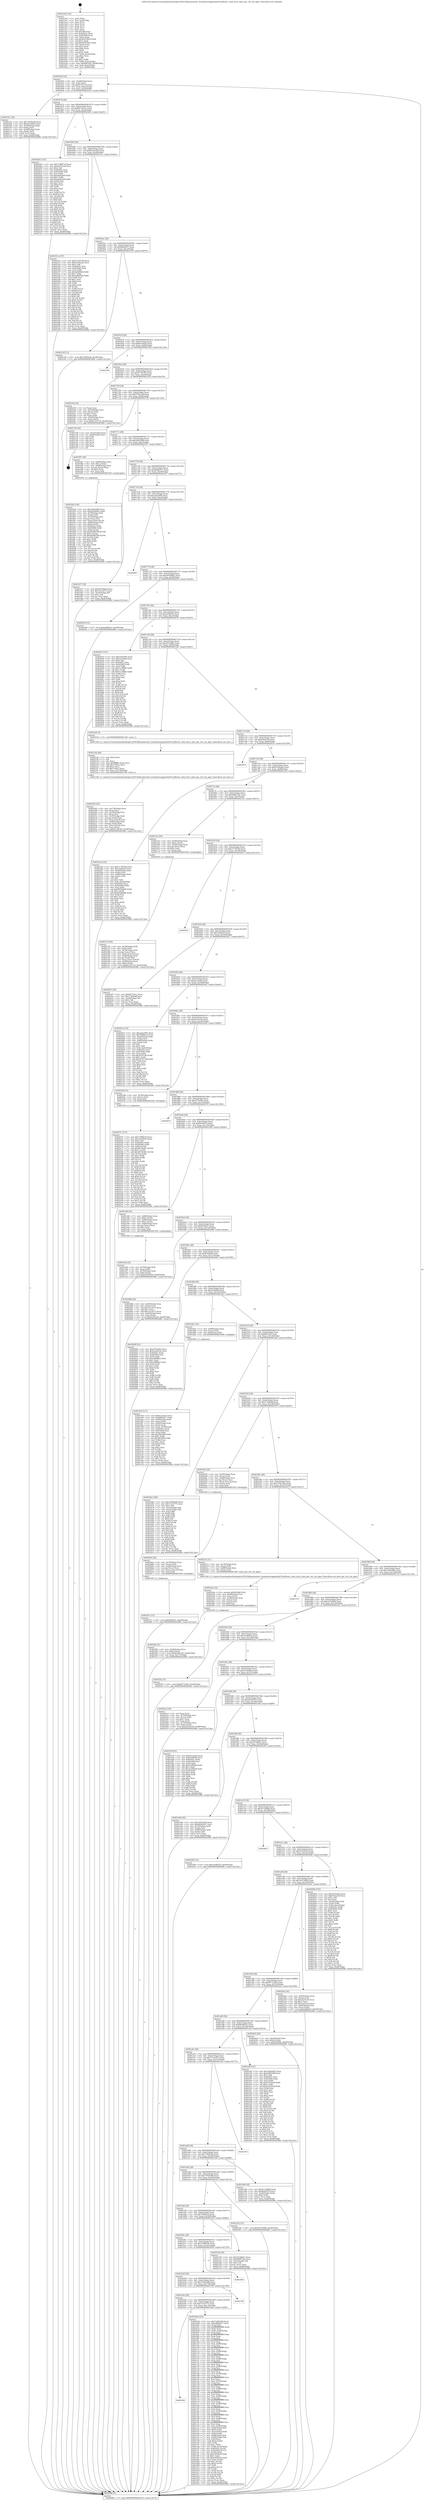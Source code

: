digraph "0x4015e0" {
  label = "0x4015e0 (/mnt/c/Users/mathe/Desktop/tcc/POCII/binaries/extr_linuxdriversgpudrmi915selftests..intel_drv.h_intel_get_crtc_for_pipe_Final-ollvm.out::main(0))"
  labelloc = "t"
  node[shape=record]

  Entry [label="",width=0.3,height=0.3,shape=circle,fillcolor=black,style=filled]
  "0x401654" [label="{
     0x401654 [32]\l
     | [instrs]\l
     &nbsp;&nbsp;0x401654 \<+6\>: mov -0xa8(%rbp),%eax\l
     &nbsp;&nbsp;0x40165a \<+2\>: mov %eax,%ecx\l
     &nbsp;&nbsp;0x40165c \<+6\>: sub $0x81555716,%ecx\l
     &nbsp;&nbsp;0x401662 \<+6\>: mov %eax,-0xbc(%rbp)\l
     &nbsp;&nbsp;0x401668 \<+6\>: mov %ecx,-0xc0(%rbp)\l
     &nbsp;&nbsp;0x40166e \<+6\>: je 00000000004021b1 \<main+0xbd1\>\l
  }"]
  "0x4021b1" [label="{
     0x4021b1 [36]\l
     | [instrs]\l
     &nbsp;&nbsp;0x4021b1 \<+5\>: mov $0x77650c68,%eax\l
     &nbsp;&nbsp;0x4021b6 \<+5\>: mov $0xaf514602,%ecx\l
     &nbsp;&nbsp;0x4021bb \<+4\>: mov -0x50(%rbp),%rdx\l
     &nbsp;&nbsp;0x4021bf \<+2\>: mov (%rdx),%esi\l
     &nbsp;&nbsp;0x4021c1 \<+4\>: mov -0x58(%rbp),%rdx\l
     &nbsp;&nbsp;0x4021c5 \<+2\>: cmp (%rdx),%esi\l
     &nbsp;&nbsp;0x4021c7 \<+3\>: cmovl %ecx,%eax\l
     &nbsp;&nbsp;0x4021ca \<+6\>: mov %eax,-0xa8(%rbp)\l
     &nbsp;&nbsp;0x4021d0 \<+5\>: jmp 000000000040288e \<main+0x12ae\>\l
  }"]
  "0x401674" [label="{
     0x401674 [28]\l
     | [instrs]\l
     &nbsp;&nbsp;0x401674 \<+5\>: jmp 0000000000401679 \<main+0x99\>\l
     &nbsp;&nbsp;0x401679 \<+6\>: mov -0xbc(%rbp),%eax\l
     &nbsp;&nbsp;0x40167f \<+5\>: sub $0x8471de1c,%eax\l
     &nbsp;&nbsp;0x401684 \<+6\>: mov %eax,-0xc4(%rbp)\l
     &nbsp;&nbsp;0x40168a \<+6\>: je 00000000004024b5 \<main+0xed5\>\l
  }"]
  Exit [label="",width=0.3,height=0.3,shape=circle,fillcolor=black,style=filled,peripheries=2]
  "0x4024b5" [label="{
     0x4024b5 [147]\l
     | [instrs]\l
     &nbsp;&nbsp;0x4024b5 \<+5\>: mov $0x7c9887a9,%eax\l
     &nbsp;&nbsp;0x4024ba \<+5\>: mov $0xee91eced,%ecx\l
     &nbsp;&nbsp;0x4024bf \<+2\>: mov $0x1,%dl\l
     &nbsp;&nbsp;0x4024c1 \<+7\>: mov 0x40505c,%esi\l
     &nbsp;&nbsp;0x4024c8 \<+7\>: mov 0x405060,%edi\l
     &nbsp;&nbsp;0x4024cf \<+3\>: mov %esi,%r8d\l
     &nbsp;&nbsp;0x4024d2 \<+7\>: sub $0xe4e6e26f,%r8d\l
     &nbsp;&nbsp;0x4024d9 \<+4\>: sub $0x1,%r8d\l
     &nbsp;&nbsp;0x4024dd \<+7\>: add $0xe4e6e26f,%r8d\l
     &nbsp;&nbsp;0x4024e4 \<+4\>: imul %r8d,%esi\l
     &nbsp;&nbsp;0x4024e8 \<+3\>: and $0x1,%esi\l
     &nbsp;&nbsp;0x4024eb \<+3\>: cmp $0x0,%esi\l
     &nbsp;&nbsp;0x4024ee \<+4\>: sete %r9b\l
     &nbsp;&nbsp;0x4024f2 \<+3\>: cmp $0xa,%edi\l
     &nbsp;&nbsp;0x4024f5 \<+4\>: setl %r10b\l
     &nbsp;&nbsp;0x4024f9 \<+3\>: mov %r9b,%r11b\l
     &nbsp;&nbsp;0x4024fc \<+4\>: xor $0xff,%r11b\l
     &nbsp;&nbsp;0x402500 \<+3\>: mov %r10b,%bl\l
     &nbsp;&nbsp;0x402503 \<+3\>: xor $0xff,%bl\l
     &nbsp;&nbsp;0x402506 \<+3\>: xor $0x0,%dl\l
     &nbsp;&nbsp;0x402509 \<+3\>: mov %r11b,%r14b\l
     &nbsp;&nbsp;0x40250c \<+4\>: and $0x0,%r14b\l
     &nbsp;&nbsp;0x402510 \<+3\>: and %dl,%r9b\l
     &nbsp;&nbsp;0x402513 \<+3\>: mov %bl,%r15b\l
     &nbsp;&nbsp;0x402516 \<+4\>: and $0x0,%r15b\l
     &nbsp;&nbsp;0x40251a \<+3\>: and %dl,%r10b\l
     &nbsp;&nbsp;0x40251d \<+3\>: or %r9b,%r14b\l
     &nbsp;&nbsp;0x402520 \<+3\>: or %r10b,%r15b\l
     &nbsp;&nbsp;0x402523 \<+3\>: xor %r15b,%r14b\l
     &nbsp;&nbsp;0x402526 \<+3\>: or %bl,%r11b\l
     &nbsp;&nbsp;0x402529 \<+4\>: xor $0xff,%r11b\l
     &nbsp;&nbsp;0x40252d \<+3\>: or $0x0,%dl\l
     &nbsp;&nbsp;0x402530 \<+3\>: and %dl,%r11b\l
     &nbsp;&nbsp;0x402533 \<+3\>: or %r11b,%r14b\l
     &nbsp;&nbsp;0x402536 \<+4\>: test $0x1,%r14b\l
     &nbsp;&nbsp;0x40253a \<+3\>: cmovne %ecx,%eax\l
     &nbsp;&nbsp;0x40253d \<+6\>: mov %eax,-0xa8(%rbp)\l
     &nbsp;&nbsp;0x402543 \<+5\>: jmp 000000000040288e \<main+0x12ae\>\l
  }"]
  "0x401690" [label="{
     0x401690 [28]\l
     | [instrs]\l
     &nbsp;&nbsp;0x401690 \<+5\>: jmp 0000000000401695 \<main+0xb5\>\l
     &nbsp;&nbsp;0x401695 \<+6\>: mov -0xbc(%rbp),%eax\l
     &nbsp;&nbsp;0x40169b \<+5\>: sub $0x8524e220,%eax\l
     &nbsp;&nbsp;0x4016a0 \<+6\>: mov %eax,-0xc8(%rbp)\l
     &nbsp;&nbsp;0x4016a6 \<+6\>: je 000000000040231a \<main+0xd3a\>\l
  }"]
  "0x402557" [label="{
     0x402557 [155]\l
     | [instrs]\l
     &nbsp;&nbsp;0x402557 \<+5\>: mov $0x7c9887a9,%ecx\l
     &nbsp;&nbsp;0x40255c \<+5\>: mov $0x1d5ef404,%edx\l
     &nbsp;&nbsp;0x402561 \<+3\>: mov $0x1,%sil\l
     &nbsp;&nbsp;0x402564 \<+8\>: mov 0x40505c,%r8d\l
     &nbsp;&nbsp;0x40256c \<+8\>: mov 0x405060,%r9d\l
     &nbsp;&nbsp;0x402574 \<+3\>: mov %r8d,%r10d\l
     &nbsp;&nbsp;0x402577 \<+7\>: sub $0x46736281,%r10d\l
     &nbsp;&nbsp;0x40257e \<+4\>: sub $0x1,%r10d\l
     &nbsp;&nbsp;0x402582 \<+7\>: add $0x46736281,%r10d\l
     &nbsp;&nbsp;0x402589 \<+4\>: imul %r10d,%r8d\l
     &nbsp;&nbsp;0x40258d \<+4\>: and $0x1,%r8d\l
     &nbsp;&nbsp;0x402591 \<+4\>: cmp $0x0,%r8d\l
     &nbsp;&nbsp;0x402595 \<+4\>: sete %r11b\l
     &nbsp;&nbsp;0x402599 \<+4\>: cmp $0xa,%r9d\l
     &nbsp;&nbsp;0x40259d \<+3\>: setl %bl\l
     &nbsp;&nbsp;0x4025a0 \<+3\>: mov %r11b,%r14b\l
     &nbsp;&nbsp;0x4025a3 \<+4\>: xor $0xff,%r14b\l
     &nbsp;&nbsp;0x4025a7 \<+3\>: mov %bl,%r15b\l
     &nbsp;&nbsp;0x4025aa \<+4\>: xor $0xff,%r15b\l
     &nbsp;&nbsp;0x4025ae \<+4\>: xor $0x0,%sil\l
     &nbsp;&nbsp;0x4025b2 \<+3\>: mov %r14b,%r12b\l
     &nbsp;&nbsp;0x4025b5 \<+4\>: and $0x0,%r12b\l
     &nbsp;&nbsp;0x4025b9 \<+3\>: and %sil,%r11b\l
     &nbsp;&nbsp;0x4025bc \<+3\>: mov %r15b,%r13b\l
     &nbsp;&nbsp;0x4025bf \<+4\>: and $0x0,%r13b\l
     &nbsp;&nbsp;0x4025c3 \<+3\>: and %sil,%bl\l
     &nbsp;&nbsp;0x4025c6 \<+3\>: or %r11b,%r12b\l
     &nbsp;&nbsp;0x4025c9 \<+3\>: or %bl,%r13b\l
     &nbsp;&nbsp;0x4025cc \<+3\>: xor %r13b,%r12b\l
     &nbsp;&nbsp;0x4025cf \<+3\>: or %r15b,%r14b\l
     &nbsp;&nbsp;0x4025d2 \<+4\>: xor $0xff,%r14b\l
     &nbsp;&nbsp;0x4025d6 \<+4\>: or $0x0,%sil\l
     &nbsp;&nbsp;0x4025da \<+3\>: and %sil,%r14b\l
     &nbsp;&nbsp;0x4025dd \<+3\>: or %r14b,%r12b\l
     &nbsp;&nbsp;0x4025e0 \<+4\>: test $0x1,%r12b\l
     &nbsp;&nbsp;0x4025e4 \<+3\>: cmovne %edx,%ecx\l
     &nbsp;&nbsp;0x4025e7 \<+6\>: mov %ecx,-0xa8(%rbp)\l
     &nbsp;&nbsp;0x4025ed \<+5\>: jmp 000000000040288e \<main+0x12ae\>\l
  }"]
  "0x40231a" [label="{
     0x40231a [147]\l
     | [instrs]\l
     &nbsp;&nbsp;0x40231a \<+5\>: mov $0xc573874d,%eax\l
     &nbsp;&nbsp;0x40231f \<+5\>: mov $0xb7b56aa6,%ecx\l
     &nbsp;&nbsp;0x402324 \<+2\>: mov $0x1,%dl\l
     &nbsp;&nbsp;0x402326 \<+7\>: mov 0x40505c,%esi\l
     &nbsp;&nbsp;0x40232d \<+7\>: mov 0x405060,%edi\l
     &nbsp;&nbsp;0x402334 \<+3\>: mov %esi,%r8d\l
     &nbsp;&nbsp;0x402337 \<+7\>: sub $0x5afd6568,%r8d\l
     &nbsp;&nbsp;0x40233e \<+4\>: sub $0x1,%r8d\l
     &nbsp;&nbsp;0x402342 \<+7\>: add $0x5afd6568,%r8d\l
     &nbsp;&nbsp;0x402349 \<+4\>: imul %r8d,%esi\l
     &nbsp;&nbsp;0x40234d \<+3\>: and $0x1,%esi\l
     &nbsp;&nbsp;0x402350 \<+3\>: cmp $0x0,%esi\l
     &nbsp;&nbsp;0x402353 \<+4\>: sete %r9b\l
     &nbsp;&nbsp;0x402357 \<+3\>: cmp $0xa,%edi\l
     &nbsp;&nbsp;0x40235a \<+4\>: setl %r10b\l
     &nbsp;&nbsp;0x40235e \<+3\>: mov %r9b,%r11b\l
     &nbsp;&nbsp;0x402361 \<+4\>: xor $0xff,%r11b\l
     &nbsp;&nbsp;0x402365 \<+3\>: mov %r10b,%bl\l
     &nbsp;&nbsp;0x402368 \<+3\>: xor $0xff,%bl\l
     &nbsp;&nbsp;0x40236b \<+3\>: xor $0x0,%dl\l
     &nbsp;&nbsp;0x40236e \<+3\>: mov %r11b,%r14b\l
     &nbsp;&nbsp;0x402371 \<+4\>: and $0x0,%r14b\l
     &nbsp;&nbsp;0x402375 \<+3\>: and %dl,%r9b\l
     &nbsp;&nbsp;0x402378 \<+3\>: mov %bl,%r15b\l
     &nbsp;&nbsp;0x40237b \<+4\>: and $0x0,%r15b\l
     &nbsp;&nbsp;0x40237f \<+3\>: and %dl,%r10b\l
     &nbsp;&nbsp;0x402382 \<+3\>: or %r9b,%r14b\l
     &nbsp;&nbsp;0x402385 \<+3\>: or %r10b,%r15b\l
     &nbsp;&nbsp;0x402388 \<+3\>: xor %r15b,%r14b\l
     &nbsp;&nbsp;0x40238b \<+3\>: or %bl,%r11b\l
     &nbsp;&nbsp;0x40238e \<+4\>: xor $0xff,%r11b\l
     &nbsp;&nbsp;0x402392 \<+3\>: or $0x0,%dl\l
     &nbsp;&nbsp;0x402395 \<+3\>: and %dl,%r11b\l
     &nbsp;&nbsp;0x402398 \<+3\>: or %r11b,%r14b\l
     &nbsp;&nbsp;0x40239b \<+4\>: test $0x1,%r14b\l
     &nbsp;&nbsp;0x40239f \<+3\>: cmovne %ecx,%eax\l
     &nbsp;&nbsp;0x4023a2 \<+6\>: mov %eax,-0xa8(%rbp)\l
     &nbsp;&nbsp;0x4023a8 \<+5\>: jmp 000000000040288e \<main+0x12ae\>\l
  }"]
  "0x4016ac" [label="{
     0x4016ac [28]\l
     | [instrs]\l
     &nbsp;&nbsp;0x4016ac \<+5\>: jmp 00000000004016b1 \<main+0xd1\>\l
     &nbsp;&nbsp;0x4016b1 \<+6\>: mov -0xbc(%rbp),%eax\l
     &nbsp;&nbsp;0x4016b7 \<+5\>: sub $0x898cf4c7,%eax\l
     &nbsp;&nbsp;0x4016bc \<+6\>: mov %eax,-0xcc(%rbp)\l
     &nbsp;&nbsp;0x4016c2 \<+6\>: je 0000000000401e59 \<main+0x879\>\l
  }"]
  "0x40247c" [label="{
     0x40247c [15]\l
     | [instrs]\l
     &nbsp;&nbsp;0x40247c \<+10\>: movl $0xfd5fe8a7,-0xa8(%rbp)\l
     &nbsp;&nbsp;0x402486 \<+5\>: jmp 000000000040288e \<main+0x12ae\>\l
  }"]
  "0x401e59" [label="{
     0x401e59 [15]\l
     | [instrs]\l
     &nbsp;&nbsp;0x401e59 \<+10\>: movl $0x756f5b36,-0xa8(%rbp)\l
     &nbsp;&nbsp;0x401e63 \<+5\>: jmp 000000000040288e \<main+0x12ae\>\l
  }"]
  "0x4016c8" [label="{
     0x4016c8 [28]\l
     | [instrs]\l
     &nbsp;&nbsp;0x4016c8 \<+5\>: jmp 00000000004016cd \<main+0xed\>\l
     &nbsp;&nbsp;0x4016cd \<+6\>: mov -0xbc(%rbp),%eax\l
     &nbsp;&nbsp;0x4016d3 \<+5\>: sub $0x8cecdaa0,%eax\l
     &nbsp;&nbsp;0x4016d8 \<+6\>: mov %eax,-0xd0(%rbp)\l
     &nbsp;&nbsp;0x4016de \<+6\>: je 000000000040278d \<main+0x11ad\>\l
  }"]
  "0x402462" [label="{
     0x402462 [26]\l
     | [instrs]\l
     &nbsp;&nbsp;0x402462 \<+4\>: mov -0x78(%rbp),%rax\l
     &nbsp;&nbsp;0x402466 \<+3\>: mov (%rax),%rax\l
     &nbsp;&nbsp;0x402469 \<+4\>: mov -0x40(%rbp),%rcx\l
     &nbsp;&nbsp;0x40246d \<+3\>: movslq (%rcx),%rcx\l
     &nbsp;&nbsp;0x402470 \<+4\>: mov (%rax,%rcx,8),%rax\l
     &nbsp;&nbsp;0x402474 \<+3\>: mov %rax,%rdi\l
     &nbsp;&nbsp;0x402477 \<+5\>: call 0000000000401030 \<free@plt\>\l
     | [calls]\l
     &nbsp;&nbsp;0x401030 \{1\} (unknown)\l
  }"]
  "0x40278d" [label="{
     0x40278d\l
  }", style=dashed]
  "0x4016e4" [label="{
     0x4016e4 [28]\l
     | [instrs]\l
     &nbsp;&nbsp;0x4016e4 \<+5\>: jmp 00000000004016e9 \<main+0x109\>\l
     &nbsp;&nbsp;0x4016e9 \<+6\>: mov -0xbc(%rbp),%eax\l
     &nbsp;&nbsp;0x4016ef \<+5\>: sub $0x91744765,%eax\l
     &nbsp;&nbsp;0x4016f4 \<+6\>: mov %eax,-0xd4(%rbp)\l
     &nbsp;&nbsp;0x4016fa \<+6\>: je 0000000000402239 \<main+0xc59\>\l
  }"]
  "0x4022fb" [label="{
     0x4022fb [31]\l
     | [instrs]\l
     &nbsp;&nbsp;0x4022fb \<+4\>: mov -0x40(%rbp),%rcx\l
     &nbsp;&nbsp;0x4022ff \<+6\>: movl $0x0,(%rcx)\l
     &nbsp;&nbsp;0x402305 \<+10\>: movl $0x8524e220,-0xa8(%rbp)\l
     &nbsp;&nbsp;0x40230f \<+6\>: mov %eax,-0x17c(%rbp)\l
     &nbsp;&nbsp;0x402315 \<+5\>: jmp 000000000040288e \<main+0x12ae\>\l
  }"]
  "0x402239" [label="{
     0x402239 [34]\l
     | [instrs]\l
     &nbsp;&nbsp;0x402239 \<+2\>: xor %eax,%eax\l
     &nbsp;&nbsp;0x40223b \<+4\>: mov -0x50(%rbp),%rcx\l
     &nbsp;&nbsp;0x40223f \<+2\>: mov (%rcx),%edx\l
     &nbsp;&nbsp;0x402241 \<+3\>: sub $0x1,%eax\l
     &nbsp;&nbsp;0x402244 \<+2\>: sub %eax,%edx\l
     &nbsp;&nbsp;0x402246 \<+4\>: mov -0x50(%rbp),%rcx\l
     &nbsp;&nbsp;0x40224a \<+2\>: mov %edx,(%rcx)\l
     &nbsp;&nbsp;0x40224c \<+10\>: movl $0x81555716,-0xa8(%rbp)\l
     &nbsp;&nbsp;0x402256 \<+5\>: jmp 000000000040288e \<main+0x12ae\>\l
  }"]
  "0x401700" [label="{
     0x401700 [28]\l
     | [instrs]\l
     &nbsp;&nbsp;0x401700 \<+5\>: jmp 0000000000401705 \<main+0x125\>\l
     &nbsp;&nbsp;0x401705 \<+6\>: mov -0xbc(%rbp),%eax\l
     &nbsp;&nbsp;0x40170b \<+5\>: sub $0x978a216f,%eax\l
     &nbsp;&nbsp;0x401710 \<+6\>: mov %eax,-0xd8(%rbp)\l
     &nbsp;&nbsp;0x401716 \<+6\>: je 0000000000402736 \<main+0x1156\>\l
  }"]
  "0x4022da" [label="{
     0x4022da [33]\l
     | [instrs]\l
     &nbsp;&nbsp;0x4022da \<+10\>: movabs $0x4030b6,%rdi\l
     &nbsp;&nbsp;0x4022e4 \<+4\>: mov -0x48(%rbp),%rcx\l
     &nbsp;&nbsp;0x4022e8 \<+3\>: mov %rax,(%rcx)\l
     &nbsp;&nbsp;0x4022eb \<+4\>: mov -0x48(%rbp),%rax\l
     &nbsp;&nbsp;0x4022ef \<+3\>: mov (%rax),%rax\l
     &nbsp;&nbsp;0x4022f2 \<+2\>: mov (%rax),%esi\l
     &nbsp;&nbsp;0x4022f4 \<+2\>: mov $0x0,%al\l
     &nbsp;&nbsp;0x4022f6 \<+5\>: call 0000000000401040 \<printf@plt\>\l
     | [calls]\l
     &nbsp;&nbsp;0x401040 \{1\} (unknown)\l
  }"]
  "0x402736" [label="{
     0x402736 [18]\l
     | [instrs]\l
     &nbsp;&nbsp;0x402736 \<+3\>: mov -0x2c(%rbp),%eax\l
     &nbsp;&nbsp;0x402739 \<+4\>: lea -0x28(%rbp),%rsp\l
     &nbsp;&nbsp;0x40273d \<+1\>: pop %rbx\l
     &nbsp;&nbsp;0x40273e \<+2\>: pop %r12\l
     &nbsp;&nbsp;0x402740 \<+2\>: pop %r13\l
     &nbsp;&nbsp;0x402742 \<+2\>: pop %r14\l
     &nbsp;&nbsp;0x402744 \<+2\>: pop %r15\l
     &nbsp;&nbsp;0x402746 \<+1\>: pop %rbp\l
     &nbsp;&nbsp;0x402747 \<+1\>: ret\l
  }"]
  "0x40171c" [label="{
     0x40171c [28]\l
     | [instrs]\l
     &nbsp;&nbsp;0x40171c \<+5\>: jmp 0000000000401721 \<main+0x141\>\l
     &nbsp;&nbsp;0x401721 \<+6\>: mov -0xbc(%rbp),%eax\l
     &nbsp;&nbsp;0x401727 \<+5\>: sub $0xa0603d8f,%eax\l
     &nbsp;&nbsp;0x40172c \<+6\>: mov %eax,-0xdc(%rbp)\l
     &nbsp;&nbsp;0x401732 \<+6\>: je 0000000000401f87 \<main+0x9a7\>\l
  }"]
  "0x402202" [label="{
     0x402202 [55]\l
     | [instrs]\l
     &nbsp;&nbsp;0x402202 \<+6\>: mov -0x178(%rbp),%ecx\l
     &nbsp;&nbsp;0x402208 \<+3\>: imul %eax,%ecx\l
     &nbsp;&nbsp;0x40220b \<+4\>: mov -0x78(%rbp),%rsi\l
     &nbsp;&nbsp;0x40220f \<+3\>: mov (%rsi),%rsi\l
     &nbsp;&nbsp;0x402212 \<+4\>: mov -0x70(%rbp),%rdi\l
     &nbsp;&nbsp;0x402216 \<+3\>: movslq (%rdi),%rdi\l
     &nbsp;&nbsp;0x402219 \<+4\>: mov (%rsi,%rdi,8),%rsi\l
     &nbsp;&nbsp;0x40221d \<+4\>: mov -0x60(%rbp),%rdi\l
     &nbsp;&nbsp;0x402221 \<+3\>: movslq (%rdi),%rdi\l
     &nbsp;&nbsp;0x402224 \<+4\>: mov (%rsi,%rdi,8),%rsi\l
     &nbsp;&nbsp;0x402228 \<+2\>: mov %ecx,(%rsi)\l
     &nbsp;&nbsp;0x40222a \<+10\>: movl $0x91744765,-0xa8(%rbp)\l
     &nbsp;&nbsp;0x402234 \<+5\>: jmp 000000000040288e \<main+0x12ae\>\l
  }"]
  "0x401f87" [label="{
     0x401f87 [29]\l
     | [instrs]\l
     &nbsp;&nbsp;0x401f87 \<+4\>: mov -0x68(%rbp),%rax\l
     &nbsp;&nbsp;0x401f8b \<+6\>: movl $0x1,(%rax)\l
     &nbsp;&nbsp;0x401f91 \<+4\>: mov -0x68(%rbp),%rax\l
     &nbsp;&nbsp;0x401f95 \<+3\>: movslq (%rax),%rax\l
     &nbsp;&nbsp;0x401f98 \<+4\>: shl $0x3,%rax\l
     &nbsp;&nbsp;0x401f9c \<+3\>: mov %rax,%rdi\l
     &nbsp;&nbsp;0x401f9f \<+5\>: call 0000000000401050 \<malloc@plt\>\l
     | [calls]\l
     &nbsp;&nbsp;0x401050 \{1\} (unknown)\l
  }"]
  "0x401738" [label="{
     0x401738 [28]\l
     | [instrs]\l
     &nbsp;&nbsp;0x401738 \<+5\>: jmp 000000000040173d \<main+0x15d\>\l
     &nbsp;&nbsp;0x40173d \<+6\>: mov -0xbc(%rbp),%eax\l
     &nbsp;&nbsp;0x401743 \<+5\>: sub $0xa868d3e7,%eax\l
     &nbsp;&nbsp;0x401748 \<+6\>: mov %eax,-0xe0(%rbp)\l
     &nbsp;&nbsp;0x40174e \<+6\>: je 0000000000401d37 \<main+0x757\>\l
  }"]
  "0x4021da" [label="{
     0x4021da [40]\l
     | [instrs]\l
     &nbsp;&nbsp;0x4021da \<+5\>: mov $0x2,%ecx\l
     &nbsp;&nbsp;0x4021df \<+1\>: cltd\l
     &nbsp;&nbsp;0x4021e0 \<+2\>: idiv %ecx\l
     &nbsp;&nbsp;0x4021e2 \<+6\>: imul $0xfffffffe,%edx,%ecx\l
     &nbsp;&nbsp;0x4021e8 \<+6\>: add $0x7140c2,%ecx\l
     &nbsp;&nbsp;0x4021ee \<+3\>: add $0x1,%ecx\l
     &nbsp;&nbsp;0x4021f1 \<+6\>: sub $0x7140c2,%ecx\l
     &nbsp;&nbsp;0x4021f7 \<+6\>: mov %ecx,-0x178(%rbp)\l
     &nbsp;&nbsp;0x4021fd \<+5\>: call 0000000000401160 \<next_i\>\l
     | [calls]\l
     &nbsp;&nbsp;0x401160 \{1\} (/mnt/c/Users/mathe/Desktop/tcc/POCII/binaries/extr_linuxdriversgpudrmi915selftests..intel_drv.h_intel_get_crtc_for_pipe_Final-ollvm.out::next_i)\l
  }"]
  "0x401d37" [label="{
     0x401d37 [30]\l
     | [instrs]\l
     &nbsp;&nbsp;0x401d37 \<+5\>: mov $0x2414ddad,%eax\l
     &nbsp;&nbsp;0x401d3c \<+5\>: mov $0x721ac673,%ecx\l
     &nbsp;&nbsp;0x401d41 \<+3\>: mov -0x35(%rbp),%dl\l
     &nbsp;&nbsp;0x401d44 \<+3\>: test $0x1,%dl\l
     &nbsp;&nbsp;0x401d47 \<+3\>: cmovne %ecx,%eax\l
     &nbsp;&nbsp;0x401d4a \<+6\>: mov %eax,-0xa8(%rbp)\l
     &nbsp;&nbsp;0x401d50 \<+5\>: jmp 000000000040288e \<main+0x12ae\>\l
  }"]
  "0x401754" [label="{
     0x401754 [28]\l
     | [instrs]\l
     &nbsp;&nbsp;0x401754 \<+5\>: jmp 0000000000401759 \<main+0x179\>\l
     &nbsp;&nbsp;0x401759 \<+6\>: mov -0xbc(%rbp),%eax\l
     &nbsp;&nbsp;0x40175f \<+5\>: sub $0xaada38f5,%eax\l
     &nbsp;&nbsp;0x401764 \<+6\>: mov %eax,-0xe4(%rbp)\l
     &nbsp;&nbsp;0x40176a \<+6\>: je 000000000040280e \<main+0x122e\>\l
  }"]
  "0x40217b" [label="{
     0x40217b [54]\l
     | [instrs]\l
     &nbsp;&nbsp;0x40217b \<+4\>: mov -0x78(%rbp),%rdi\l
     &nbsp;&nbsp;0x40217f \<+3\>: mov (%rdi),%rdi\l
     &nbsp;&nbsp;0x402182 \<+4\>: mov -0x70(%rbp),%rcx\l
     &nbsp;&nbsp;0x402186 \<+3\>: movslq (%rcx),%rcx\l
     &nbsp;&nbsp;0x402189 \<+4\>: mov (%rdi,%rcx,8),%rcx\l
     &nbsp;&nbsp;0x40218d \<+4\>: mov -0x60(%rbp),%rdi\l
     &nbsp;&nbsp;0x402191 \<+3\>: movslq (%rdi),%rdi\l
     &nbsp;&nbsp;0x402194 \<+4\>: mov %rax,(%rcx,%rdi,8)\l
     &nbsp;&nbsp;0x402198 \<+4\>: mov -0x50(%rbp),%rax\l
     &nbsp;&nbsp;0x40219c \<+6\>: movl $0x0,(%rax)\l
     &nbsp;&nbsp;0x4021a2 \<+10\>: movl $0x81555716,-0xa8(%rbp)\l
     &nbsp;&nbsp;0x4021ac \<+5\>: jmp 000000000040288e \<main+0x12ae\>\l
  }"]
  "0x40280e" [label="{
     0x40280e\l
  }", style=dashed]
  "0x401770" [label="{
     0x401770 [28]\l
     | [instrs]\l
     &nbsp;&nbsp;0x401770 \<+5\>: jmp 0000000000401775 \<main+0x195\>\l
     &nbsp;&nbsp;0x401775 \<+6\>: mov -0xbc(%rbp),%eax\l
     &nbsp;&nbsp;0x40177b \<+5\>: sub $0xab5b4842,%eax\l
     &nbsp;&nbsp;0x401780 \<+6\>: mov %eax,-0xe8(%rbp)\l
     &nbsp;&nbsp;0x401786 \<+6\>: je 0000000000402024 \<main+0xa44\>\l
  }"]
  "0x401fa4" [label="{
     0x401fa4 [128]\l
     | [instrs]\l
     &nbsp;&nbsp;0x401fa4 \<+5\>: mov $0x1d4e0495,%ecx\l
     &nbsp;&nbsp;0x401fa9 \<+5\>: mov $0xab5b4842,%edx\l
     &nbsp;&nbsp;0x401fae \<+4\>: mov -0x78(%rbp),%rdi\l
     &nbsp;&nbsp;0x401fb2 \<+3\>: mov (%rdi),%rdi\l
     &nbsp;&nbsp;0x401fb5 \<+4\>: mov -0x70(%rbp),%rsi\l
     &nbsp;&nbsp;0x401fb9 \<+3\>: movslq (%rsi),%rsi\l
     &nbsp;&nbsp;0x401fbc \<+4\>: mov %rax,(%rdi,%rsi,8)\l
     &nbsp;&nbsp;0x401fc0 \<+4\>: mov -0x60(%rbp),%rax\l
     &nbsp;&nbsp;0x401fc4 \<+6\>: movl $0x0,(%rax)\l
     &nbsp;&nbsp;0x401fca \<+8\>: mov 0x40505c,%r8d\l
     &nbsp;&nbsp;0x401fd2 \<+8\>: mov 0x405060,%r9d\l
     &nbsp;&nbsp;0x401fda \<+3\>: mov %r8d,%r10d\l
     &nbsp;&nbsp;0x401fdd \<+7\>: add $0xbd386708,%r10d\l
     &nbsp;&nbsp;0x401fe4 \<+4\>: sub $0x1,%r10d\l
     &nbsp;&nbsp;0x401fe8 \<+7\>: sub $0xbd386708,%r10d\l
     &nbsp;&nbsp;0x401fef \<+4\>: imul %r10d,%r8d\l
     &nbsp;&nbsp;0x401ff3 \<+4\>: and $0x1,%r8d\l
     &nbsp;&nbsp;0x401ff7 \<+4\>: cmp $0x0,%r8d\l
     &nbsp;&nbsp;0x401ffb \<+4\>: sete %r11b\l
     &nbsp;&nbsp;0x401fff \<+4\>: cmp $0xa,%r9d\l
     &nbsp;&nbsp;0x402003 \<+3\>: setl %bl\l
     &nbsp;&nbsp;0x402006 \<+3\>: mov %r11b,%r14b\l
     &nbsp;&nbsp;0x402009 \<+3\>: and %bl,%r14b\l
     &nbsp;&nbsp;0x40200c \<+3\>: xor %bl,%r11b\l
     &nbsp;&nbsp;0x40200f \<+3\>: or %r11b,%r14b\l
     &nbsp;&nbsp;0x402012 \<+4\>: test $0x1,%r14b\l
     &nbsp;&nbsp;0x402016 \<+3\>: cmovne %edx,%ecx\l
     &nbsp;&nbsp;0x402019 \<+6\>: mov %ecx,-0xa8(%rbp)\l
     &nbsp;&nbsp;0x40201f \<+5\>: jmp 000000000040288e \<main+0x12ae\>\l
  }"]
  "0x402024" [label="{
     0x402024 [15]\l
     | [instrs]\l
     &nbsp;&nbsp;0x402024 \<+10\>: movl $0xaef08ee5,-0xa8(%rbp)\l
     &nbsp;&nbsp;0x40202e \<+5\>: jmp 000000000040288e \<main+0x12ae\>\l
  }"]
  "0x40178c" [label="{
     0x40178c [28]\l
     | [instrs]\l
     &nbsp;&nbsp;0x40178c \<+5\>: jmp 0000000000401791 \<main+0x1b1\>\l
     &nbsp;&nbsp;0x401791 \<+6\>: mov -0xbc(%rbp),%eax\l
     &nbsp;&nbsp;0x401797 \<+5\>: sub $0xaef08ee5,%eax\l
     &nbsp;&nbsp;0x40179c \<+6\>: mov %eax,-0xec(%rbp)\l
     &nbsp;&nbsp;0x4017a2 \<+6\>: je 0000000000402033 \<main+0xa53\>\l
  }"]
  "0x401eb0" [label="{
     0x401eb0 [32]\l
     | [instrs]\l
     &nbsp;&nbsp;0x401eb0 \<+4\>: mov -0x78(%rbp),%rdi\l
     &nbsp;&nbsp;0x401eb4 \<+3\>: mov %rax,(%rdi)\l
     &nbsp;&nbsp;0x401eb7 \<+4\>: mov -0x70(%rbp),%rax\l
     &nbsp;&nbsp;0x401ebb \<+6\>: movl $0x0,(%rax)\l
     &nbsp;&nbsp;0x401ec1 \<+10\>: movl $0x2d33b325,-0xa8(%rbp)\l
     &nbsp;&nbsp;0x401ecb \<+5\>: jmp 000000000040288e \<main+0x12ae\>\l
  }"]
  "0x402033" [label="{
     0x402033 [147]\l
     | [instrs]\l
     &nbsp;&nbsp;0x402033 \<+5\>: mov $0xaada38f5,%eax\l
     &nbsp;&nbsp;0x402038 \<+5\>: mov $0xeaccfebd,%ecx\l
     &nbsp;&nbsp;0x40203d \<+2\>: mov $0x1,%dl\l
     &nbsp;&nbsp;0x40203f \<+7\>: mov 0x40505c,%esi\l
     &nbsp;&nbsp;0x402046 \<+7\>: mov 0x405060,%edi\l
     &nbsp;&nbsp;0x40204d \<+3\>: mov %esi,%r8d\l
     &nbsp;&nbsp;0x402050 \<+7\>: sub $0x51c3f8db,%r8d\l
     &nbsp;&nbsp;0x402057 \<+4\>: sub $0x1,%r8d\l
     &nbsp;&nbsp;0x40205b \<+7\>: add $0x51c3f8db,%r8d\l
     &nbsp;&nbsp;0x402062 \<+4\>: imul %r8d,%esi\l
     &nbsp;&nbsp;0x402066 \<+3\>: and $0x1,%esi\l
     &nbsp;&nbsp;0x402069 \<+3\>: cmp $0x0,%esi\l
     &nbsp;&nbsp;0x40206c \<+4\>: sete %r9b\l
     &nbsp;&nbsp;0x402070 \<+3\>: cmp $0xa,%edi\l
     &nbsp;&nbsp;0x402073 \<+4\>: setl %r10b\l
     &nbsp;&nbsp;0x402077 \<+3\>: mov %r9b,%r11b\l
     &nbsp;&nbsp;0x40207a \<+4\>: xor $0xff,%r11b\l
     &nbsp;&nbsp;0x40207e \<+3\>: mov %r10b,%bl\l
     &nbsp;&nbsp;0x402081 \<+3\>: xor $0xff,%bl\l
     &nbsp;&nbsp;0x402084 \<+3\>: xor $0x0,%dl\l
     &nbsp;&nbsp;0x402087 \<+3\>: mov %r11b,%r14b\l
     &nbsp;&nbsp;0x40208a \<+4\>: and $0x0,%r14b\l
     &nbsp;&nbsp;0x40208e \<+3\>: and %dl,%r9b\l
     &nbsp;&nbsp;0x402091 \<+3\>: mov %bl,%r15b\l
     &nbsp;&nbsp;0x402094 \<+4\>: and $0x0,%r15b\l
     &nbsp;&nbsp;0x402098 \<+3\>: and %dl,%r10b\l
     &nbsp;&nbsp;0x40209b \<+3\>: or %r9b,%r14b\l
     &nbsp;&nbsp;0x40209e \<+3\>: or %r10b,%r15b\l
     &nbsp;&nbsp;0x4020a1 \<+3\>: xor %r15b,%r14b\l
     &nbsp;&nbsp;0x4020a4 \<+3\>: or %bl,%r11b\l
     &nbsp;&nbsp;0x4020a7 \<+4\>: xor $0xff,%r11b\l
     &nbsp;&nbsp;0x4020ab \<+3\>: or $0x0,%dl\l
     &nbsp;&nbsp;0x4020ae \<+3\>: and %dl,%r11b\l
     &nbsp;&nbsp;0x4020b1 \<+3\>: or %r11b,%r14b\l
     &nbsp;&nbsp;0x4020b4 \<+4\>: test $0x1,%r14b\l
     &nbsp;&nbsp;0x4020b8 \<+3\>: cmovne %ecx,%eax\l
     &nbsp;&nbsp;0x4020bb \<+6\>: mov %eax,-0xa8(%rbp)\l
     &nbsp;&nbsp;0x4020c1 \<+5\>: jmp 000000000040288e \<main+0x12ae\>\l
  }"]
  "0x4017a8" [label="{
     0x4017a8 [28]\l
     | [instrs]\l
     &nbsp;&nbsp;0x4017a8 \<+5\>: jmp 00000000004017ad \<main+0x1cd\>\l
     &nbsp;&nbsp;0x4017ad \<+6\>: mov -0xbc(%rbp),%eax\l
     &nbsp;&nbsp;0x4017b3 \<+5\>: sub $0xaf514602,%eax\l
     &nbsp;&nbsp;0x4017b8 \<+6\>: mov %eax,-0xf0(%rbp)\l
     &nbsp;&nbsp;0x4017be \<+6\>: je 00000000004021d5 \<main+0xbf5\>\l
  }"]
  "0x401de4" [label="{
     0x401de4 [117]\l
     | [instrs]\l
     &nbsp;&nbsp;0x401de4 \<+5\>: mov $0x8cecdaa0,%ecx\l
     &nbsp;&nbsp;0x401de9 \<+5\>: mov $0x898cf4c7,%edx\l
     &nbsp;&nbsp;0x401dee \<+7\>: mov -0x90(%rbp),%rdi\l
     &nbsp;&nbsp;0x401df5 \<+2\>: mov %eax,(%rdi)\l
     &nbsp;&nbsp;0x401df7 \<+7\>: mov -0x90(%rbp),%rdi\l
     &nbsp;&nbsp;0x401dfe \<+2\>: mov (%rdi),%eax\l
     &nbsp;&nbsp;0x401e00 \<+3\>: mov %eax,-0x34(%rbp)\l
     &nbsp;&nbsp;0x401e03 \<+7\>: mov 0x40505c,%eax\l
     &nbsp;&nbsp;0x401e0a \<+7\>: mov 0x405060,%esi\l
     &nbsp;&nbsp;0x401e11 \<+3\>: mov %eax,%r8d\l
     &nbsp;&nbsp;0x401e14 \<+7\>: add $0x20b1ff2f,%r8d\l
     &nbsp;&nbsp;0x401e1b \<+4\>: sub $0x1,%r8d\l
     &nbsp;&nbsp;0x401e1f \<+7\>: sub $0x20b1ff2f,%r8d\l
     &nbsp;&nbsp;0x401e26 \<+4\>: imul %r8d,%eax\l
     &nbsp;&nbsp;0x401e2a \<+3\>: and $0x1,%eax\l
     &nbsp;&nbsp;0x401e2d \<+3\>: cmp $0x0,%eax\l
     &nbsp;&nbsp;0x401e30 \<+4\>: sete %r9b\l
     &nbsp;&nbsp;0x401e34 \<+3\>: cmp $0xa,%esi\l
     &nbsp;&nbsp;0x401e37 \<+4\>: setl %r10b\l
     &nbsp;&nbsp;0x401e3b \<+3\>: mov %r9b,%r11b\l
     &nbsp;&nbsp;0x401e3e \<+3\>: and %r10b,%r11b\l
     &nbsp;&nbsp;0x401e41 \<+3\>: xor %r10b,%r9b\l
     &nbsp;&nbsp;0x401e44 \<+3\>: or %r9b,%r11b\l
     &nbsp;&nbsp;0x401e47 \<+4\>: test $0x1,%r11b\l
     &nbsp;&nbsp;0x401e4b \<+3\>: cmovne %edx,%ecx\l
     &nbsp;&nbsp;0x401e4e \<+6\>: mov %ecx,-0xa8(%rbp)\l
     &nbsp;&nbsp;0x401e54 \<+5\>: jmp 000000000040288e \<main+0x12ae\>\l
  }"]
  "0x4021d5" [label="{
     0x4021d5 [5]\l
     | [instrs]\l
     &nbsp;&nbsp;0x4021d5 \<+5\>: call 0000000000401160 \<next_i\>\l
     | [calls]\l
     &nbsp;&nbsp;0x401160 \{1\} (/mnt/c/Users/mathe/Desktop/tcc/POCII/binaries/extr_linuxdriversgpudrmi915selftests..intel_drv.h_intel_get_crtc_for_pipe_Final-ollvm.out::next_i)\l
  }"]
  "0x4017c4" [label="{
     0x4017c4 [28]\l
     | [instrs]\l
     &nbsp;&nbsp;0x4017c4 \<+5\>: jmp 00000000004017c9 \<main+0x1e9\>\l
     &nbsp;&nbsp;0x4017c9 \<+6\>: mov -0xbc(%rbp),%eax\l
     &nbsp;&nbsp;0x4017cf \<+5\>: sub $0xb50ef53a,%eax\l
     &nbsp;&nbsp;0x4017d4 \<+6\>: mov %eax,-0xf4(%rbp)\l
     &nbsp;&nbsp;0x4017da \<+6\>: je 0000000000402610 \<main+0x1030\>\l
  }"]
  "0x401b60" [label="{
     0x401b60\l
  }", style=dashed]
  "0x402610" [label="{
     0x402610\l
  }", style=dashed]
  "0x4017e0" [label="{
     0x4017e0 [28]\l
     | [instrs]\l
     &nbsp;&nbsp;0x4017e0 \<+5\>: jmp 00000000004017e5 \<main+0x205\>\l
     &nbsp;&nbsp;0x4017e5 \<+6\>: mov -0xbc(%rbp),%eax\l
     &nbsp;&nbsp;0x4017eb \<+5\>: sub $0xb7b56aa6,%eax\l
     &nbsp;&nbsp;0x4017f0 \<+6\>: mov %eax,-0xf8(%rbp)\l
     &nbsp;&nbsp;0x4017f6 \<+6\>: je 00000000004023ad \<main+0xdcd\>\l
  }"]
  "0x401bd4" [label="{
     0x401bd4 [355]\l
     | [instrs]\l
     &nbsp;&nbsp;0x401bd4 \<+5\>: mov $0x7e0824d9,%eax\l
     &nbsp;&nbsp;0x401bd9 \<+5\>: mov $0xa868d3e7,%ecx\l
     &nbsp;&nbsp;0x401bde \<+3\>: mov %rsp,%rdx\l
     &nbsp;&nbsp;0x401be1 \<+4\>: add $0xfffffffffffffff0,%rdx\l
     &nbsp;&nbsp;0x401be5 \<+3\>: mov %rdx,%rsp\l
     &nbsp;&nbsp;0x401be8 \<+7\>: mov %rdx,-0xa0(%rbp)\l
     &nbsp;&nbsp;0x401bef \<+3\>: mov %rsp,%rdx\l
     &nbsp;&nbsp;0x401bf2 \<+4\>: add $0xfffffffffffffff0,%rdx\l
     &nbsp;&nbsp;0x401bf6 \<+3\>: mov %rdx,%rsp\l
     &nbsp;&nbsp;0x401bf9 \<+3\>: mov %rsp,%rsi\l
     &nbsp;&nbsp;0x401bfc \<+4\>: add $0xfffffffffffffff0,%rsi\l
     &nbsp;&nbsp;0x401c00 \<+3\>: mov %rsi,%rsp\l
     &nbsp;&nbsp;0x401c03 \<+7\>: mov %rsi,-0x98(%rbp)\l
     &nbsp;&nbsp;0x401c0a \<+3\>: mov %rsp,%rsi\l
     &nbsp;&nbsp;0x401c0d \<+4\>: add $0xfffffffffffffff0,%rsi\l
     &nbsp;&nbsp;0x401c11 \<+3\>: mov %rsi,%rsp\l
     &nbsp;&nbsp;0x401c14 \<+7\>: mov %rsi,-0x90(%rbp)\l
     &nbsp;&nbsp;0x401c1b \<+3\>: mov %rsp,%rsi\l
     &nbsp;&nbsp;0x401c1e \<+4\>: add $0xfffffffffffffff0,%rsi\l
     &nbsp;&nbsp;0x401c22 \<+3\>: mov %rsi,%rsp\l
     &nbsp;&nbsp;0x401c25 \<+7\>: mov %rsi,-0x88(%rbp)\l
     &nbsp;&nbsp;0x401c2c \<+3\>: mov %rsp,%rsi\l
     &nbsp;&nbsp;0x401c2f \<+4\>: add $0xfffffffffffffff0,%rsi\l
     &nbsp;&nbsp;0x401c33 \<+3\>: mov %rsi,%rsp\l
     &nbsp;&nbsp;0x401c36 \<+4\>: mov %rsi,-0x80(%rbp)\l
     &nbsp;&nbsp;0x401c3a \<+3\>: mov %rsp,%rsi\l
     &nbsp;&nbsp;0x401c3d \<+4\>: add $0xfffffffffffffff0,%rsi\l
     &nbsp;&nbsp;0x401c41 \<+3\>: mov %rsi,%rsp\l
     &nbsp;&nbsp;0x401c44 \<+4\>: mov %rsi,-0x78(%rbp)\l
     &nbsp;&nbsp;0x401c48 \<+3\>: mov %rsp,%rsi\l
     &nbsp;&nbsp;0x401c4b \<+4\>: add $0xfffffffffffffff0,%rsi\l
     &nbsp;&nbsp;0x401c4f \<+3\>: mov %rsi,%rsp\l
     &nbsp;&nbsp;0x401c52 \<+4\>: mov %rsi,-0x70(%rbp)\l
     &nbsp;&nbsp;0x401c56 \<+3\>: mov %rsp,%rsi\l
     &nbsp;&nbsp;0x401c59 \<+4\>: add $0xfffffffffffffff0,%rsi\l
     &nbsp;&nbsp;0x401c5d \<+3\>: mov %rsi,%rsp\l
     &nbsp;&nbsp;0x401c60 \<+4\>: mov %rsi,-0x68(%rbp)\l
     &nbsp;&nbsp;0x401c64 \<+3\>: mov %rsp,%rsi\l
     &nbsp;&nbsp;0x401c67 \<+4\>: add $0xfffffffffffffff0,%rsi\l
     &nbsp;&nbsp;0x401c6b \<+3\>: mov %rsi,%rsp\l
     &nbsp;&nbsp;0x401c6e \<+4\>: mov %rsi,-0x60(%rbp)\l
     &nbsp;&nbsp;0x401c72 \<+3\>: mov %rsp,%rsi\l
     &nbsp;&nbsp;0x401c75 \<+4\>: add $0xfffffffffffffff0,%rsi\l
     &nbsp;&nbsp;0x401c79 \<+3\>: mov %rsi,%rsp\l
     &nbsp;&nbsp;0x401c7c \<+4\>: mov %rsi,-0x58(%rbp)\l
     &nbsp;&nbsp;0x401c80 \<+3\>: mov %rsp,%rsi\l
     &nbsp;&nbsp;0x401c83 \<+4\>: add $0xfffffffffffffff0,%rsi\l
     &nbsp;&nbsp;0x401c87 \<+3\>: mov %rsi,%rsp\l
     &nbsp;&nbsp;0x401c8a \<+4\>: mov %rsi,-0x50(%rbp)\l
     &nbsp;&nbsp;0x401c8e \<+3\>: mov %rsp,%rsi\l
     &nbsp;&nbsp;0x401c91 \<+4\>: add $0xfffffffffffffff0,%rsi\l
     &nbsp;&nbsp;0x401c95 \<+3\>: mov %rsi,%rsp\l
     &nbsp;&nbsp;0x401c98 \<+4\>: mov %rsi,-0x48(%rbp)\l
     &nbsp;&nbsp;0x401c9c \<+3\>: mov %rsp,%rsi\l
     &nbsp;&nbsp;0x401c9f \<+4\>: add $0xfffffffffffffff0,%rsi\l
     &nbsp;&nbsp;0x401ca3 \<+3\>: mov %rsi,%rsp\l
     &nbsp;&nbsp;0x401ca6 \<+4\>: mov %rsi,-0x40(%rbp)\l
     &nbsp;&nbsp;0x401caa \<+7\>: mov -0xa0(%rbp),%rsi\l
     &nbsp;&nbsp;0x401cb1 \<+6\>: movl $0x0,(%rsi)\l
     &nbsp;&nbsp;0x401cb7 \<+6\>: mov -0xac(%rbp),%edi\l
     &nbsp;&nbsp;0x401cbd \<+2\>: mov %edi,(%rdx)\l
     &nbsp;&nbsp;0x401cbf \<+7\>: mov -0x98(%rbp),%rsi\l
     &nbsp;&nbsp;0x401cc6 \<+7\>: mov -0xb8(%rbp),%r8\l
     &nbsp;&nbsp;0x401ccd \<+3\>: mov %r8,(%rsi)\l
     &nbsp;&nbsp;0x401cd0 \<+3\>: cmpl $0x2,(%rdx)\l
     &nbsp;&nbsp;0x401cd3 \<+4\>: setne %r9b\l
     &nbsp;&nbsp;0x401cd7 \<+4\>: and $0x1,%r9b\l
     &nbsp;&nbsp;0x401cdb \<+4\>: mov %r9b,-0x35(%rbp)\l
     &nbsp;&nbsp;0x401cdf \<+8\>: mov 0x40505c,%r10d\l
     &nbsp;&nbsp;0x401ce7 \<+8\>: mov 0x405060,%r11d\l
     &nbsp;&nbsp;0x401cef \<+3\>: mov %r10d,%ebx\l
     &nbsp;&nbsp;0x401cf2 \<+6\>: sub $0xc92f93a9,%ebx\l
     &nbsp;&nbsp;0x401cf8 \<+3\>: sub $0x1,%ebx\l
     &nbsp;&nbsp;0x401cfb \<+6\>: add $0xc92f93a9,%ebx\l
     &nbsp;&nbsp;0x401d01 \<+4\>: imul %ebx,%r10d\l
     &nbsp;&nbsp;0x401d05 \<+4\>: and $0x1,%r10d\l
     &nbsp;&nbsp;0x401d09 \<+4\>: cmp $0x0,%r10d\l
     &nbsp;&nbsp;0x401d0d \<+4\>: sete %r9b\l
     &nbsp;&nbsp;0x401d11 \<+4\>: cmp $0xa,%r11d\l
     &nbsp;&nbsp;0x401d15 \<+4\>: setl %r14b\l
     &nbsp;&nbsp;0x401d19 \<+3\>: mov %r9b,%r15b\l
     &nbsp;&nbsp;0x401d1c \<+3\>: and %r14b,%r15b\l
     &nbsp;&nbsp;0x401d1f \<+3\>: xor %r14b,%r9b\l
     &nbsp;&nbsp;0x401d22 \<+3\>: or %r9b,%r15b\l
     &nbsp;&nbsp;0x401d25 \<+4\>: test $0x1,%r15b\l
     &nbsp;&nbsp;0x401d29 \<+3\>: cmovne %ecx,%eax\l
     &nbsp;&nbsp;0x401d2c \<+6\>: mov %eax,-0xa8(%rbp)\l
     &nbsp;&nbsp;0x401d32 \<+5\>: jmp 000000000040288e \<main+0x12ae\>\l
  }"]
  "0x4023ad" [label="{
     0x4023ad [122]\l
     | [instrs]\l
     &nbsp;&nbsp;0x4023ad \<+5\>: mov $0xc573874d,%eax\l
     &nbsp;&nbsp;0x4023b2 \<+5\>: mov $0xc5a62fa5,%ecx\l
     &nbsp;&nbsp;0x4023b7 \<+4\>: mov -0x40(%rbp),%rdx\l
     &nbsp;&nbsp;0x4023bb \<+2\>: mov (%rdx),%esi\l
     &nbsp;&nbsp;0x4023bd \<+4\>: mov -0x80(%rbp),%rdx\l
     &nbsp;&nbsp;0x4023c1 \<+2\>: cmp (%rdx),%esi\l
     &nbsp;&nbsp;0x4023c3 \<+4\>: setl %dil\l
     &nbsp;&nbsp;0x4023c7 \<+4\>: and $0x1,%dil\l
     &nbsp;&nbsp;0x4023cb \<+4\>: mov %dil,-0x2d(%rbp)\l
     &nbsp;&nbsp;0x4023cf \<+7\>: mov 0x40505c,%esi\l
     &nbsp;&nbsp;0x4023d6 \<+8\>: mov 0x405060,%r8d\l
     &nbsp;&nbsp;0x4023de \<+3\>: mov %esi,%r9d\l
     &nbsp;&nbsp;0x4023e1 \<+7\>: sub $0x99208d66,%r9d\l
     &nbsp;&nbsp;0x4023e8 \<+4\>: sub $0x1,%r9d\l
     &nbsp;&nbsp;0x4023ec \<+7\>: add $0x99208d66,%r9d\l
     &nbsp;&nbsp;0x4023f3 \<+4\>: imul %r9d,%esi\l
     &nbsp;&nbsp;0x4023f7 \<+3\>: and $0x1,%esi\l
     &nbsp;&nbsp;0x4023fa \<+3\>: cmp $0x0,%esi\l
     &nbsp;&nbsp;0x4023fd \<+4\>: sete %dil\l
     &nbsp;&nbsp;0x402401 \<+4\>: cmp $0xa,%r8d\l
     &nbsp;&nbsp;0x402405 \<+4\>: setl %r10b\l
     &nbsp;&nbsp;0x402409 \<+3\>: mov %dil,%r11b\l
     &nbsp;&nbsp;0x40240c \<+3\>: and %r10b,%r11b\l
     &nbsp;&nbsp;0x40240f \<+3\>: xor %r10b,%dil\l
     &nbsp;&nbsp;0x402412 \<+3\>: or %dil,%r11b\l
     &nbsp;&nbsp;0x402415 \<+4\>: test $0x1,%r11b\l
     &nbsp;&nbsp;0x402419 \<+3\>: cmovne %ecx,%eax\l
     &nbsp;&nbsp;0x40241c \<+6\>: mov %eax,-0xa8(%rbp)\l
     &nbsp;&nbsp;0x402422 \<+5\>: jmp 000000000040288e \<main+0x12ae\>\l
  }"]
  "0x4017fc" [label="{
     0x4017fc [28]\l
     | [instrs]\l
     &nbsp;&nbsp;0x4017fc \<+5\>: jmp 0000000000401801 \<main+0x221\>\l
     &nbsp;&nbsp;0x401801 \<+6\>: mov -0xbc(%rbp),%eax\l
     &nbsp;&nbsp;0x401807 \<+5\>: sub $0xb9887e4e,%eax\l
     &nbsp;&nbsp;0x40180c \<+6\>: mov %eax,-0xfc(%rbp)\l
     &nbsp;&nbsp;0x401812 \<+6\>: je 000000000040215e \<main+0xb7e\>\l
  }"]
  "0x401b44" [label="{
     0x401b44 [28]\l
     | [instrs]\l
     &nbsp;&nbsp;0x401b44 \<+5\>: jmp 0000000000401b49 \<main+0x569\>\l
     &nbsp;&nbsp;0x401b49 \<+6\>: mov -0xbc(%rbp),%eax\l
     &nbsp;&nbsp;0x401b4f \<+5\>: sub $0x7e124775,%eax\l
     &nbsp;&nbsp;0x401b54 \<+6\>: mov %eax,-0x174(%rbp)\l
     &nbsp;&nbsp;0x401b5a \<+6\>: je 0000000000401bd4 \<main+0x5f4\>\l
  }"]
  "0x40215e" [label="{
     0x40215e [29]\l
     | [instrs]\l
     &nbsp;&nbsp;0x40215e \<+4\>: mov -0x58(%rbp),%rax\l
     &nbsp;&nbsp;0x402162 \<+6\>: movl $0x1,(%rax)\l
     &nbsp;&nbsp;0x402168 \<+4\>: mov -0x58(%rbp),%rax\l
     &nbsp;&nbsp;0x40216c \<+3\>: movslq (%rax),%rax\l
     &nbsp;&nbsp;0x40216f \<+4\>: shl $0x2,%rax\l
     &nbsp;&nbsp;0x402173 \<+3\>: mov %rax,%rdi\l
     &nbsp;&nbsp;0x402176 \<+5\>: call 0000000000401050 \<malloc@plt\>\l
     | [calls]\l
     &nbsp;&nbsp;0x401050 \{1\} (unknown)\l
  }"]
  "0x401818" [label="{
     0x401818 [28]\l
     | [instrs]\l
     &nbsp;&nbsp;0x401818 \<+5\>: jmp 000000000040181d \<main+0x23d\>\l
     &nbsp;&nbsp;0x40181d \<+6\>: mov -0xbc(%rbp),%eax\l
     &nbsp;&nbsp;0x401823 \<+5\>: sub $0xc573874d,%eax\l
     &nbsp;&nbsp;0x401828 \<+6\>: mov %eax,-0x100(%rbp)\l
     &nbsp;&nbsp;0x40182e \<+6\>: je 0000000000402833 \<main+0x1253\>\l
  }"]
  "0x402748" [label="{
     0x402748\l
  }", style=dashed]
  "0x402833" [label="{
     0x402833\l
  }", style=dashed]
  "0x401834" [label="{
     0x401834 [28]\l
     | [instrs]\l
     &nbsp;&nbsp;0x401834 \<+5\>: jmp 0000000000401839 \<main+0x259\>\l
     &nbsp;&nbsp;0x401839 \<+6\>: mov -0xbc(%rbp),%eax\l
     &nbsp;&nbsp;0x40183f \<+5\>: sub $0xc5a62fa5,%eax\l
     &nbsp;&nbsp;0x401844 \<+6\>: mov %eax,-0x104(%rbp)\l
     &nbsp;&nbsp;0x40184a \<+6\>: je 0000000000402427 \<main+0xe47\>\l
  }"]
  "0x401b28" [label="{
     0x401b28 [28]\l
     | [instrs]\l
     &nbsp;&nbsp;0x401b28 \<+5\>: jmp 0000000000401b2d \<main+0x54d\>\l
     &nbsp;&nbsp;0x401b2d \<+6\>: mov -0xbc(%rbp),%eax\l
     &nbsp;&nbsp;0x401b33 \<+5\>: sub $0x7e0824d9,%eax\l
     &nbsp;&nbsp;0x401b38 \<+6\>: mov %eax,-0x170(%rbp)\l
     &nbsp;&nbsp;0x401b3e \<+6\>: je 0000000000402748 \<main+0x1168\>\l
  }"]
  "0x402427" [label="{
     0x402427 [30]\l
     | [instrs]\l
     &nbsp;&nbsp;0x402427 \<+5\>: mov $0x8471de1c,%eax\l
     &nbsp;&nbsp;0x40242c \<+5\>: mov $0x17d58a6f,%ecx\l
     &nbsp;&nbsp;0x402431 \<+3\>: mov -0x2d(%rbp),%dl\l
     &nbsp;&nbsp;0x402434 \<+3\>: test $0x1,%dl\l
     &nbsp;&nbsp;0x402437 \<+3\>: cmovne %ecx,%eax\l
     &nbsp;&nbsp;0x40243a \<+6\>: mov %eax,-0xa8(%rbp)\l
     &nbsp;&nbsp;0x402440 \<+5\>: jmp 000000000040288e \<main+0x12ae\>\l
  }"]
  "0x401850" [label="{
     0x401850 [28]\l
     | [instrs]\l
     &nbsp;&nbsp;0x401850 \<+5\>: jmp 0000000000401855 \<main+0x275\>\l
     &nbsp;&nbsp;0x401855 \<+6\>: mov -0xbc(%rbp),%eax\l
     &nbsp;&nbsp;0x40185b \<+5\>: sub $0xeaccfebd,%eax\l
     &nbsp;&nbsp;0x401860 \<+6\>: mov %eax,-0x108(%rbp)\l
     &nbsp;&nbsp;0x401866 \<+6\>: je 00000000004020c6 \<main+0xae6\>\l
  }"]
  "0x402858" [label="{
     0x402858\l
  }", style=dashed]
  "0x4020c6" [label="{
     0x4020c6 [122]\l
     | [instrs]\l
     &nbsp;&nbsp;0x4020c6 \<+5\>: mov $0xaada38f5,%eax\l
     &nbsp;&nbsp;0x4020cb \<+5\>: mov $0x784f6e1d,%ecx\l
     &nbsp;&nbsp;0x4020d0 \<+4\>: mov -0x60(%rbp),%rdx\l
     &nbsp;&nbsp;0x4020d4 \<+2\>: mov (%rdx),%esi\l
     &nbsp;&nbsp;0x4020d6 \<+4\>: mov -0x68(%rbp),%rdx\l
     &nbsp;&nbsp;0x4020da \<+2\>: cmp (%rdx),%esi\l
     &nbsp;&nbsp;0x4020dc \<+4\>: setl %dil\l
     &nbsp;&nbsp;0x4020e0 \<+4\>: and $0x1,%dil\l
     &nbsp;&nbsp;0x4020e4 \<+4\>: mov %dil,-0x2e(%rbp)\l
     &nbsp;&nbsp;0x4020e8 \<+7\>: mov 0x40505c,%esi\l
     &nbsp;&nbsp;0x4020ef \<+8\>: mov 0x405060,%r8d\l
     &nbsp;&nbsp;0x4020f7 \<+3\>: mov %esi,%r9d\l
     &nbsp;&nbsp;0x4020fa \<+7\>: sub $0x5f197c49,%r9d\l
     &nbsp;&nbsp;0x402101 \<+4\>: sub $0x1,%r9d\l
     &nbsp;&nbsp;0x402105 \<+7\>: add $0x5f197c49,%r9d\l
     &nbsp;&nbsp;0x40210c \<+4\>: imul %r9d,%esi\l
     &nbsp;&nbsp;0x402110 \<+3\>: and $0x1,%esi\l
     &nbsp;&nbsp;0x402113 \<+3\>: cmp $0x0,%esi\l
     &nbsp;&nbsp;0x402116 \<+4\>: sete %dil\l
     &nbsp;&nbsp;0x40211a \<+4\>: cmp $0xa,%r8d\l
     &nbsp;&nbsp;0x40211e \<+4\>: setl %r10b\l
     &nbsp;&nbsp;0x402122 \<+3\>: mov %dil,%r11b\l
     &nbsp;&nbsp;0x402125 \<+3\>: and %r10b,%r11b\l
     &nbsp;&nbsp;0x402128 \<+3\>: xor %r10b,%dil\l
     &nbsp;&nbsp;0x40212b \<+3\>: or %dil,%r11b\l
     &nbsp;&nbsp;0x40212e \<+4\>: test $0x1,%r11b\l
     &nbsp;&nbsp;0x402132 \<+3\>: cmovne %ecx,%eax\l
     &nbsp;&nbsp;0x402135 \<+6\>: mov %eax,-0xa8(%rbp)\l
     &nbsp;&nbsp;0x40213b \<+5\>: jmp 000000000040288e \<main+0x12ae\>\l
  }"]
  "0x40186c" [label="{
     0x40186c [28]\l
     | [instrs]\l
     &nbsp;&nbsp;0x40186c \<+5\>: jmp 0000000000401871 \<main+0x291\>\l
     &nbsp;&nbsp;0x401871 \<+6\>: mov -0xbc(%rbp),%eax\l
     &nbsp;&nbsp;0x401877 \<+5\>: sub $0xee91eced,%eax\l
     &nbsp;&nbsp;0x40187c \<+6\>: mov %eax,-0x10c(%rbp)\l
     &nbsp;&nbsp;0x401882 \<+6\>: je 0000000000402548 \<main+0xf68\>\l
  }"]
  "0x401b0c" [label="{
     0x401b0c [28]\l
     | [instrs]\l
     &nbsp;&nbsp;0x401b0c \<+5\>: jmp 0000000000401b11 \<main+0x531\>\l
     &nbsp;&nbsp;0x401b11 \<+6\>: mov -0xbc(%rbp),%eax\l
     &nbsp;&nbsp;0x401b17 \<+5\>: sub $0x7c9887a9,%eax\l
     &nbsp;&nbsp;0x401b1c \<+6\>: mov %eax,-0x16c(%rbp)\l
     &nbsp;&nbsp;0x401b22 \<+6\>: je 0000000000402858 \<main+0x1278\>\l
  }"]
  "0x402548" [label="{
     0x402548 [15]\l
     | [instrs]\l
     &nbsp;&nbsp;0x402548 \<+4\>: mov -0x78(%rbp),%rax\l
     &nbsp;&nbsp;0x40254c \<+3\>: mov (%rax),%rax\l
     &nbsp;&nbsp;0x40254f \<+3\>: mov %rax,%rdi\l
     &nbsp;&nbsp;0x402552 \<+5\>: call 0000000000401030 \<free@plt\>\l
     | [calls]\l
     &nbsp;&nbsp;0x401030 \{1\} (unknown)\l
  }"]
  "0x401888" [label="{
     0x401888 [28]\l
     | [instrs]\l
     &nbsp;&nbsp;0x401888 \<+5\>: jmp 000000000040188d \<main+0x2ad\>\l
     &nbsp;&nbsp;0x40188d \<+6\>: mov -0xbc(%rbp),%eax\l
     &nbsp;&nbsp;0x401893 \<+5\>: sub $0xef70e462,%eax\l
     &nbsp;&nbsp;0x401898 \<+6\>: mov %eax,-0x110(%rbp)\l
     &nbsp;&nbsp;0x40189e \<+6\>: je 0000000000402876 \<main+0x1296\>\l
  }"]
  "0x402140" [label="{
     0x402140 [30]\l
     | [instrs]\l
     &nbsp;&nbsp;0x402140 \<+5\>: mov $0x3d7dfdb1,%eax\l
     &nbsp;&nbsp;0x402145 \<+5\>: mov $0xb9887e4e,%ecx\l
     &nbsp;&nbsp;0x40214a \<+3\>: mov -0x2e(%rbp),%dl\l
     &nbsp;&nbsp;0x40214d \<+3\>: test $0x1,%dl\l
     &nbsp;&nbsp;0x402150 \<+3\>: cmovne %ecx,%eax\l
     &nbsp;&nbsp;0x402153 \<+6\>: mov %eax,-0xa8(%rbp)\l
     &nbsp;&nbsp;0x402159 \<+5\>: jmp 000000000040288e \<main+0x12ae\>\l
  }"]
  "0x402876" [label="{
     0x402876\l
  }", style=dashed]
  "0x4018a4" [label="{
     0x4018a4 [28]\l
     | [instrs]\l
     &nbsp;&nbsp;0x4018a4 \<+5\>: jmp 00000000004018a9 \<main+0x2c9\>\l
     &nbsp;&nbsp;0x4018a9 \<+6\>: mov -0xbc(%rbp),%eax\l
     &nbsp;&nbsp;0x4018af \<+5\>: sub $0xf6c6d510,%eax\l
     &nbsp;&nbsp;0x4018b4 \<+6\>: mov %eax,-0x114(%rbp)\l
     &nbsp;&nbsp;0x4018ba \<+6\>: je 0000000000401e86 \<main+0x8a6\>\l
  }"]
  "0x401af0" [label="{
     0x401af0 [28]\l
     | [instrs]\l
     &nbsp;&nbsp;0x401af0 \<+5\>: jmp 0000000000401af5 \<main+0x515\>\l
     &nbsp;&nbsp;0x401af5 \<+6\>: mov -0xbc(%rbp),%eax\l
     &nbsp;&nbsp;0x401afb \<+5\>: sub $0x784f6e1d,%eax\l
     &nbsp;&nbsp;0x401b00 \<+6\>: mov %eax,-0x168(%rbp)\l
     &nbsp;&nbsp;0x401b06 \<+6\>: je 0000000000402140 \<main+0xb60\>\l
  }"]
  "0x401e86" [label="{
     0x401e86 [42]\l
     | [instrs]\l
     &nbsp;&nbsp;0x401e86 \<+7\>: mov -0x88(%rbp),%rax\l
     &nbsp;&nbsp;0x401e8d \<+6\>: movl $0x0,(%rax)\l
     &nbsp;&nbsp;0x401e93 \<+4\>: mov -0x80(%rbp),%rax\l
     &nbsp;&nbsp;0x401e97 \<+6\>: movl $0x1,(%rax)\l
     &nbsp;&nbsp;0x401e9d \<+4\>: mov -0x80(%rbp),%rax\l
     &nbsp;&nbsp;0x401ea1 \<+3\>: movslq (%rax),%rax\l
     &nbsp;&nbsp;0x401ea4 \<+4\>: shl $0x3,%rax\l
     &nbsp;&nbsp;0x401ea8 \<+3\>: mov %rax,%rdi\l
     &nbsp;&nbsp;0x401eab \<+5\>: call 0000000000401050 \<malloc@plt\>\l
     | [calls]\l
     &nbsp;&nbsp;0x401050 \{1\} (unknown)\l
  }"]
  "0x4018c0" [label="{
     0x4018c0 [28]\l
     | [instrs]\l
     &nbsp;&nbsp;0x4018c0 \<+5\>: jmp 00000000004018c5 \<main+0x2e5\>\l
     &nbsp;&nbsp;0x4018c5 \<+6\>: mov -0xbc(%rbp),%eax\l
     &nbsp;&nbsp;0x4018cb \<+5\>: sub $0xfd5fe8a7,%eax\l
     &nbsp;&nbsp;0x4018d0 \<+6\>: mov %eax,-0x118(%rbp)\l
     &nbsp;&nbsp;0x4018d6 \<+6\>: je 000000000040248b \<main+0xeab\>\l
  }"]
  "0x40225b" [label="{
     0x40225b [15]\l
     | [instrs]\l
     &nbsp;&nbsp;0x40225b \<+10\>: movl $0x5e476489,-0xa8(%rbp)\l
     &nbsp;&nbsp;0x402265 \<+5\>: jmp 000000000040288e \<main+0x12ae\>\l
  }"]
  "0x40248b" [label="{
     0x40248b [42]\l
     | [instrs]\l
     &nbsp;&nbsp;0x40248b \<+4\>: mov -0x40(%rbp),%rax\l
     &nbsp;&nbsp;0x40248f \<+2\>: mov (%rax),%ecx\l
     &nbsp;&nbsp;0x402491 \<+6\>: sub $0xc31cdc72,%ecx\l
     &nbsp;&nbsp;0x402497 \<+3\>: add $0x1,%ecx\l
     &nbsp;&nbsp;0x40249a \<+6\>: add $0xc31cdc72,%ecx\l
     &nbsp;&nbsp;0x4024a0 \<+4\>: mov -0x40(%rbp),%rax\l
     &nbsp;&nbsp;0x4024a4 \<+2\>: mov %ecx,(%rax)\l
     &nbsp;&nbsp;0x4024a6 \<+10\>: movl $0x8524e220,-0xa8(%rbp)\l
     &nbsp;&nbsp;0x4024b0 \<+5\>: jmp 000000000040288e \<main+0x12ae\>\l
  }"]
  "0x4018dc" [label="{
     0x4018dc [28]\l
     | [instrs]\l
     &nbsp;&nbsp;0x4018dc \<+5\>: jmp 00000000004018e1 \<main+0x301\>\l
     &nbsp;&nbsp;0x4018e1 \<+6\>: mov -0xbc(%rbp),%eax\l
     &nbsp;&nbsp;0x4018e7 \<+5\>: sub $0x65940fa,%eax\l
     &nbsp;&nbsp;0x4018ec \<+6\>: mov %eax,-0x11c(%rbp)\l
     &nbsp;&nbsp;0x4018f2 \<+6\>: je 0000000000402640 \<main+0x1060\>\l
  }"]
  "0x401ad4" [label="{
     0x401ad4 [28]\l
     | [instrs]\l
     &nbsp;&nbsp;0x401ad4 \<+5\>: jmp 0000000000401ad9 \<main+0x4f9\>\l
     &nbsp;&nbsp;0x401ad9 \<+6\>: mov -0xbc(%rbp),%eax\l
     &nbsp;&nbsp;0x401adf \<+5\>: sub $0x77650c68,%eax\l
     &nbsp;&nbsp;0x401ae4 \<+6\>: mov %eax,-0x164(%rbp)\l
     &nbsp;&nbsp;0x401aea \<+6\>: je 000000000040225b \<main+0xc7b\>\l
  }"]
  "0x402640" [label="{
     0x402640 [91]\l
     | [instrs]\l
     &nbsp;&nbsp;0x402640 \<+5\>: mov $0xef70e462,%eax\l
     &nbsp;&nbsp;0x402645 \<+5\>: mov $0x5cb18c2d,%ecx\l
     &nbsp;&nbsp;0x40264a \<+7\>: mov 0x40505c,%edx\l
     &nbsp;&nbsp;0x402651 \<+7\>: mov 0x405060,%esi\l
     &nbsp;&nbsp;0x402658 \<+2\>: mov %edx,%edi\l
     &nbsp;&nbsp;0x40265a \<+6\>: add $0xa39f86b2,%edi\l
     &nbsp;&nbsp;0x402660 \<+3\>: sub $0x1,%edi\l
     &nbsp;&nbsp;0x402663 \<+6\>: sub $0xa39f86b2,%edi\l
     &nbsp;&nbsp;0x402669 \<+3\>: imul %edi,%edx\l
     &nbsp;&nbsp;0x40266c \<+3\>: and $0x1,%edx\l
     &nbsp;&nbsp;0x40266f \<+3\>: cmp $0x0,%edx\l
     &nbsp;&nbsp;0x402672 \<+4\>: sete %r8b\l
     &nbsp;&nbsp;0x402676 \<+3\>: cmp $0xa,%esi\l
     &nbsp;&nbsp;0x402679 \<+4\>: setl %r9b\l
     &nbsp;&nbsp;0x40267d \<+3\>: mov %r8b,%r10b\l
     &nbsp;&nbsp;0x402680 \<+3\>: and %r9b,%r10b\l
     &nbsp;&nbsp;0x402683 \<+3\>: xor %r9b,%r8b\l
     &nbsp;&nbsp;0x402686 \<+3\>: or %r8b,%r10b\l
     &nbsp;&nbsp;0x402689 \<+4\>: test $0x1,%r10b\l
     &nbsp;&nbsp;0x40268d \<+3\>: cmovne %ecx,%eax\l
     &nbsp;&nbsp;0x402690 \<+6\>: mov %eax,-0xa8(%rbp)\l
     &nbsp;&nbsp;0x402696 \<+5\>: jmp 000000000040288e \<main+0x12ae\>\l
  }"]
  "0x4018f8" [label="{
     0x4018f8 [28]\l
     | [instrs]\l
     &nbsp;&nbsp;0x4018f8 \<+5\>: jmp 00000000004018fd \<main+0x31d\>\l
     &nbsp;&nbsp;0x4018fd \<+6\>: mov -0xbc(%rbp),%eax\l
     &nbsp;&nbsp;0x401903 \<+5\>: sub $0xd1b0858,%eax\l
     &nbsp;&nbsp;0x401908 \<+6\>: mov %eax,-0x120(%rbp)\l
     &nbsp;&nbsp;0x40190e \<+6\>: je 0000000000401dd1 \<main+0x7f1\>\l
  }"]
  "0x401e68" [label="{
     0x401e68 [30]\l
     | [instrs]\l
     &nbsp;&nbsp;0x401e68 \<+5\>: mov $0x411208d6,%eax\l
     &nbsp;&nbsp;0x401e6d \<+5\>: mov $0xf6c6d510,%ecx\l
     &nbsp;&nbsp;0x401e72 \<+3\>: mov -0x34(%rbp),%edx\l
     &nbsp;&nbsp;0x401e75 \<+3\>: cmp $0x0,%edx\l
     &nbsp;&nbsp;0x401e78 \<+3\>: cmove %ecx,%eax\l
     &nbsp;&nbsp;0x401e7b \<+6\>: mov %eax,-0xa8(%rbp)\l
     &nbsp;&nbsp;0x401e81 \<+5\>: jmp 000000000040288e \<main+0x12ae\>\l
  }"]
  "0x401dd1" [label="{
     0x401dd1 [19]\l
     | [instrs]\l
     &nbsp;&nbsp;0x401dd1 \<+7\>: mov -0x98(%rbp),%rax\l
     &nbsp;&nbsp;0x401dd8 \<+3\>: mov (%rax),%rax\l
     &nbsp;&nbsp;0x401ddb \<+4\>: mov 0x8(%rax),%rdi\l
     &nbsp;&nbsp;0x401ddf \<+5\>: call 0000000000401060 \<atoi@plt\>\l
     | [calls]\l
     &nbsp;&nbsp;0x401060 \{1\} (unknown)\l
  }"]
  "0x401914" [label="{
     0x401914 [28]\l
     | [instrs]\l
     &nbsp;&nbsp;0x401914 \<+5\>: jmp 0000000000401919 \<main+0x339\>\l
     &nbsp;&nbsp;0x401919 \<+6\>: mov -0xbc(%rbp),%eax\l
     &nbsp;&nbsp;0x40191f \<+5\>: sub $0xfd833d5,%eax\l
     &nbsp;&nbsp;0x401924 \<+6\>: mov %eax,-0x124(%rbp)\l
     &nbsp;&nbsp;0x40192a \<+6\>: je 0000000000401b6a \<main+0x58a\>\l
  }"]
  "0x401ab8" [label="{
     0x401ab8 [28]\l
     | [instrs]\l
     &nbsp;&nbsp;0x401ab8 \<+5\>: jmp 0000000000401abd \<main+0x4dd\>\l
     &nbsp;&nbsp;0x401abd \<+6\>: mov -0xbc(%rbp),%eax\l
     &nbsp;&nbsp;0x401ac3 \<+5\>: sub $0x756f5b36,%eax\l
     &nbsp;&nbsp;0x401ac8 \<+6\>: mov %eax,-0x160(%rbp)\l
     &nbsp;&nbsp;0x401ace \<+6\>: je 0000000000401e68 \<main+0x888\>\l
  }"]
  "0x401b6a" [label="{
     0x401b6a [106]\l
     | [instrs]\l
     &nbsp;&nbsp;0x401b6a \<+5\>: mov $0x7e0824d9,%eax\l
     &nbsp;&nbsp;0x401b6f \<+5\>: mov $0x7e124775,%ecx\l
     &nbsp;&nbsp;0x401b74 \<+2\>: mov $0x1,%dl\l
     &nbsp;&nbsp;0x401b76 \<+7\>: mov -0xa2(%rbp),%sil\l
     &nbsp;&nbsp;0x401b7d \<+7\>: mov -0xa1(%rbp),%dil\l
     &nbsp;&nbsp;0x401b84 \<+3\>: mov %sil,%r8b\l
     &nbsp;&nbsp;0x401b87 \<+4\>: xor $0xff,%r8b\l
     &nbsp;&nbsp;0x401b8b \<+3\>: mov %dil,%r9b\l
     &nbsp;&nbsp;0x401b8e \<+4\>: xor $0xff,%r9b\l
     &nbsp;&nbsp;0x401b92 \<+3\>: xor $0x0,%dl\l
     &nbsp;&nbsp;0x401b95 \<+3\>: mov %r8b,%r10b\l
     &nbsp;&nbsp;0x401b98 \<+4\>: and $0x0,%r10b\l
     &nbsp;&nbsp;0x401b9c \<+3\>: and %dl,%sil\l
     &nbsp;&nbsp;0x401b9f \<+3\>: mov %r9b,%r11b\l
     &nbsp;&nbsp;0x401ba2 \<+4\>: and $0x0,%r11b\l
     &nbsp;&nbsp;0x401ba6 \<+3\>: and %dl,%dil\l
     &nbsp;&nbsp;0x401ba9 \<+3\>: or %sil,%r10b\l
     &nbsp;&nbsp;0x401bac \<+3\>: or %dil,%r11b\l
     &nbsp;&nbsp;0x401baf \<+3\>: xor %r11b,%r10b\l
     &nbsp;&nbsp;0x401bb2 \<+3\>: or %r9b,%r8b\l
     &nbsp;&nbsp;0x401bb5 \<+4\>: xor $0xff,%r8b\l
     &nbsp;&nbsp;0x401bb9 \<+3\>: or $0x0,%dl\l
     &nbsp;&nbsp;0x401bbc \<+3\>: and %dl,%r8b\l
     &nbsp;&nbsp;0x401bbf \<+3\>: or %r8b,%r10b\l
     &nbsp;&nbsp;0x401bc2 \<+4\>: test $0x1,%r10b\l
     &nbsp;&nbsp;0x401bc6 \<+3\>: cmovne %ecx,%eax\l
     &nbsp;&nbsp;0x401bc9 \<+6\>: mov %eax,-0xa8(%rbp)\l
     &nbsp;&nbsp;0x401bcf \<+5\>: jmp 000000000040288e \<main+0x12ae\>\l
  }"]
  "0x401930" [label="{
     0x401930 [28]\l
     | [instrs]\l
     &nbsp;&nbsp;0x401930 \<+5\>: jmp 0000000000401935 \<main+0x355\>\l
     &nbsp;&nbsp;0x401935 \<+6\>: mov -0xbc(%rbp),%eax\l
     &nbsp;&nbsp;0x40193b \<+5\>: sub $0x17d58a6f,%eax\l
     &nbsp;&nbsp;0x401940 \<+6\>: mov %eax,-0x128(%rbp)\l
     &nbsp;&nbsp;0x401946 \<+6\>: je 0000000000402445 \<main+0xe65\>\l
  }"]
  "0x40288e" [label="{
     0x40288e [5]\l
     | [instrs]\l
     &nbsp;&nbsp;0x40288e \<+5\>: jmp 0000000000401654 \<main+0x74\>\l
  }"]
  "0x4015e0" [label="{
     0x4015e0 [116]\l
     | [instrs]\l
     &nbsp;&nbsp;0x4015e0 \<+1\>: push %rbp\l
     &nbsp;&nbsp;0x4015e1 \<+3\>: mov %rsp,%rbp\l
     &nbsp;&nbsp;0x4015e4 \<+2\>: push %r15\l
     &nbsp;&nbsp;0x4015e6 \<+2\>: push %r14\l
     &nbsp;&nbsp;0x4015e8 \<+2\>: push %r13\l
     &nbsp;&nbsp;0x4015ea \<+2\>: push %r12\l
     &nbsp;&nbsp;0x4015ec \<+1\>: push %rbx\l
     &nbsp;&nbsp;0x4015ed \<+7\>: sub $0x188,%rsp\l
     &nbsp;&nbsp;0x4015f4 \<+7\>: mov 0x40505c,%eax\l
     &nbsp;&nbsp;0x4015fb \<+7\>: mov 0x405060,%ecx\l
     &nbsp;&nbsp;0x401602 \<+2\>: mov %eax,%edx\l
     &nbsp;&nbsp;0x401604 \<+6\>: sub $0x83d148c4,%edx\l
     &nbsp;&nbsp;0x40160a \<+3\>: sub $0x1,%edx\l
     &nbsp;&nbsp;0x40160d \<+6\>: add $0x83d148c4,%edx\l
     &nbsp;&nbsp;0x401613 \<+3\>: imul %edx,%eax\l
     &nbsp;&nbsp;0x401616 \<+3\>: and $0x1,%eax\l
     &nbsp;&nbsp;0x401619 \<+3\>: cmp $0x0,%eax\l
     &nbsp;&nbsp;0x40161c \<+4\>: sete %r8b\l
     &nbsp;&nbsp;0x401620 \<+4\>: and $0x1,%r8b\l
     &nbsp;&nbsp;0x401624 \<+7\>: mov %r8b,-0xa2(%rbp)\l
     &nbsp;&nbsp;0x40162b \<+3\>: cmp $0xa,%ecx\l
     &nbsp;&nbsp;0x40162e \<+4\>: setl %r8b\l
     &nbsp;&nbsp;0x401632 \<+4\>: and $0x1,%r8b\l
     &nbsp;&nbsp;0x401636 \<+7\>: mov %r8b,-0xa1(%rbp)\l
     &nbsp;&nbsp;0x40163d \<+10\>: movl $0xfd833d5,-0xa8(%rbp)\l
     &nbsp;&nbsp;0x401647 \<+6\>: mov %edi,-0xac(%rbp)\l
     &nbsp;&nbsp;0x40164d \<+7\>: mov %rsi,-0xb8(%rbp)\l
  }"]
  "0x401d55" [label="{
     0x401d55\l
  }", style=dashed]
  "0x402445" [label="{
     0x402445 [29]\l
     | [instrs]\l
     &nbsp;&nbsp;0x402445 \<+4\>: mov -0x78(%rbp),%rax\l
     &nbsp;&nbsp;0x402449 \<+3\>: mov (%rax),%rax\l
     &nbsp;&nbsp;0x40244c \<+4\>: mov -0x40(%rbp),%rcx\l
     &nbsp;&nbsp;0x402450 \<+3\>: movslq (%rcx),%rcx\l
     &nbsp;&nbsp;0x402453 \<+4\>: mov (%rax,%rcx,8),%rax\l
     &nbsp;&nbsp;0x402457 \<+3\>: mov (%rax),%rax\l
     &nbsp;&nbsp;0x40245a \<+3\>: mov %rax,%rdi\l
     &nbsp;&nbsp;0x40245d \<+5\>: call 0000000000401030 \<free@plt\>\l
     | [calls]\l
     &nbsp;&nbsp;0x401030 \{1\} (unknown)\l
  }"]
  "0x40194c" [label="{
     0x40194c [28]\l
     | [instrs]\l
     &nbsp;&nbsp;0x40194c \<+5\>: jmp 0000000000401951 \<main+0x371\>\l
     &nbsp;&nbsp;0x401951 \<+6\>: mov -0xbc(%rbp),%eax\l
     &nbsp;&nbsp;0x401957 \<+5\>: sub $0x195b1d9a,%eax\l
     &nbsp;&nbsp;0x40195c \<+6\>: mov %eax,-0x12c(%rbp)\l
     &nbsp;&nbsp;0x401962 \<+6\>: je 00000000004022c5 \<main+0xce5\>\l
  }"]
  "0x401a9c" [label="{
     0x401a9c [28]\l
     | [instrs]\l
     &nbsp;&nbsp;0x401a9c \<+5\>: jmp 0000000000401aa1 \<main+0x4c1\>\l
     &nbsp;&nbsp;0x401aa1 \<+6\>: mov -0xbc(%rbp),%eax\l
     &nbsp;&nbsp;0x401aa7 \<+5\>: sub $0x721ac673,%eax\l
     &nbsp;&nbsp;0x401aac \<+6\>: mov %eax,-0x15c(%rbp)\l
     &nbsp;&nbsp;0x401ab2 \<+6\>: je 0000000000401d55 \<main+0x775\>\l
  }"]
  "0x4022c5" [label="{
     0x4022c5 [21]\l
     | [instrs]\l
     &nbsp;&nbsp;0x4022c5 \<+4\>: mov -0x78(%rbp),%rax\l
     &nbsp;&nbsp;0x4022c9 \<+3\>: mov (%rax),%rdi\l
     &nbsp;&nbsp;0x4022cc \<+7\>: mov -0x88(%rbp),%rax\l
     &nbsp;&nbsp;0x4022d3 \<+2\>: mov (%rax),%esi\l
     &nbsp;&nbsp;0x4022d5 \<+5\>: call 00000000004013b0 \<intel_get_crtc_for_pipe\>\l
     | [calls]\l
     &nbsp;&nbsp;0x4013b0 \{1\} (/mnt/c/Users/mathe/Desktop/tcc/POCII/binaries/extr_linuxdriversgpudrmi915selftests..intel_drv.h_intel_get_crtc_for_pipe_Final-ollvm.out::intel_get_crtc_for_pipe)\l
  }"]
  "0x401968" [label="{
     0x401968 [28]\l
     | [instrs]\l
     &nbsp;&nbsp;0x401968 \<+5\>: jmp 000000000040196d \<main+0x38d\>\l
     &nbsp;&nbsp;0x40196d \<+6\>: mov -0xbc(%rbp),%eax\l
     &nbsp;&nbsp;0x401973 \<+5\>: sub $0x1d4e0495,%eax\l
     &nbsp;&nbsp;0x401978 \<+6\>: mov %eax,-0x130(%rbp)\l
     &nbsp;&nbsp;0x40197e \<+6\>: je 00000000004027c6 \<main+0x11e6\>\l
  }"]
  "0x401ef4" [label="{
     0x401ef4 [147]\l
     | [instrs]\l
     &nbsp;&nbsp;0x401ef4 \<+5\>: mov $0x1d4e0495,%eax\l
     &nbsp;&nbsp;0x401ef9 \<+5\>: mov $0xa0603d8f,%ecx\l
     &nbsp;&nbsp;0x401efe \<+2\>: mov $0x1,%dl\l
     &nbsp;&nbsp;0x401f00 \<+7\>: mov 0x40505c,%esi\l
     &nbsp;&nbsp;0x401f07 \<+7\>: mov 0x405060,%edi\l
     &nbsp;&nbsp;0x401f0e \<+3\>: mov %esi,%r8d\l
     &nbsp;&nbsp;0x401f11 \<+7\>: add $0x910181bf,%r8d\l
     &nbsp;&nbsp;0x401f18 \<+4\>: sub $0x1,%r8d\l
     &nbsp;&nbsp;0x401f1c \<+7\>: sub $0x910181bf,%r8d\l
     &nbsp;&nbsp;0x401f23 \<+4\>: imul %r8d,%esi\l
     &nbsp;&nbsp;0x401f27 \<+3\>: and $0x1,%esi\l
     &nbsp;&nbsp;0x401f2a \<+3\>: cmp $0x0,%esi\l
     &nbsp;&nbsp;0x401f2d \<+4\>: sete %r9b\l
     &nbsp;&nbsp;0x401f31 \<+3\>: cmp $0xa,%edi\l
     &nbsp;&nbsp;0x401f34 \<+4\>: setl %r10b\l
     &nbsp;&nbsp;0x401f38 \<+3\>: mov %r9b,%r11b\l
     &nbsp;&nbsp;0x401f3b \<+4\>: xor $0xff,%r11b\l
     &nbsp;&nbsp;0x401f3f \<+3\>: mov %r10b,%bl\l
     &nbsp;&nbsp;0x401f42 \<+3\>: xor $0xff,%bl\l
     &nbsp;&nbsp;0x401f45 \<+3\>: xor $0x0,%dl\l
     &nbsp;&nbsp;0x401f48 \<+3\>: mov %r11b,%r14b\l
     &nbsp;&nbsp;0x401f4b \<+4\>: and $0x0,%r14b\l
     &nbsp;&nbsp;0x401f4f \<+3\>: and %dl,%r9b\l
     &nbsp;&nbsp;0x401f52 \<+3\>: mov %bl,%r15b\l
     &nbsp;&nbsp;0x401f55 \<+4\>: and $0x0,%r15b\l
     &nbsp;&nbsp;0x401f59 \<+3\>: and %dl,%r10b\l
     &nbsp;&nbsp;0x401f5c \<+3\>: or %r9b,%r14b\l
     &nbsp;&nbsp;0x401f5f \<+3\>: or %r10b,%r15b\l
     &nbsp;&nbsp;0x401f62 \<+3\>: xor %r15b,%r14b\l
     &nbsp;&nbsp;0x401f65 \<+3\>: or %bl,%r11b\l
     &nbsp;&nbsp;0x401f68 \<+4\>: xor $0xff,%r11b\l
     &nbsp;&nbsp;0x401f6c \<+3\>: or $0x0,%dl\l
     &nbsp;&nbsp;0x401f6f \<+3\>: and %dl,%r11b\l
     &nbsp;&nbsp;0x401f72 \<+3\>: or %r11b,%r14b\l
     &nbsp;&nbsp;0x401f75 \<+4\>: test $0x1,%r14b\l
     &nbsp;&nbsp;0x401f79 \<+3\>: cmovne %ecx,%eax\l
     &nbsp;&nbsp;0x401f7c \<+6\>: mov %eax,-0xa8(%rbp)\l
     &nbsp;&nbsp;0x401f82 \<+5\>: jmp 000000000040288e \<main+0x12ae\>\l
  }"]
  "0x4027c6" [label="{
     0x4027c6\l
  }", style=dashed]
  "0x401984" [label="{
     0x401984 [28]\l
     | [instrs]\l
     &nbsp;&nbsp;0x401984 \<+5\>: jmp 0000000000401989 \<main+0x3a9\>\l
     &nbsp;&nbsp;0x401989 \<+6\>: mov -0xbc(%rbp),%eax\l
     &nbsp;&nbsp;0x40198f \<+5\>: sub $0x1d5ef404,%eax\l
     &nbsp;&nbsp;0x401994 \<+6\>: mov %eax,-0x134(%rbp)\l
     &nbsp;&nbsp;0x40199a \<+6\>: je 00000000004025f2 \<main+0x1012\>\l
  }"]
  "0x401a80" [label="{
     0x401a80 [28]\l
     | [instrs]\l
     &nbsp;&nbsp;0x401a80 \<+5\>: jmp 0000000000401a85 \<main+0x4a5\>\l
     &nbsp;&nbsp;0x401a85 \<+6\>: mov -0xbc(%rbp),%eax\l
     &nbsp;&nbsp;0x401a8b \<+5\>: sub $0x682d85d7,%eax\l
     &nbsp;&nbsp;0x401a90 \<+6\>: mov %eax,-0x158(%rbp)\l
     &nbsp;&nbsp;0x401a96 \<+6\>: je 0000000000401ef4 \<main+0x914\>\l
  }"]
  "0x4025f2" [label="{
     0x4025f2 [15]\l
     | [instrs]\l
     &nbsp;&nbsp;0x4025f2 \<+10\>: movl $0x6077245b,-0xa8(%rbp)\l
     &nbsp;&nbsp;0x4025fc \<+5\>: jmp 000000000040288e \<main+0x12ae\>\l
  }"]
  "0x4019a0" [label="{
     0x4019a0 [28]\l
     | [instrs]\l
     &nbsp;&nbsp;0x4019a0 \<+5\>: jmp 00000000004019a5 \<main+0x3c5\>\l
     &nbsp;&nbsp;0x4019a5 \<+6\>: mov -0xbc(%rbp),%eax\l
     &nbsp;&nbsp;0x4019ab \<+5\>: sub $0x1ee885a5,%eax\l
     &nbsp;&nbsp;0x4019b0 \<+6\>: mov %eax,-0x138(%rbp)\l
     &nbsp;&nbsp;0x4019b6 \<+6\>: je 00000000004022a3 \<main+0xcc3\>\l
  }"]
  "0x402624" [label="{
     0x402624 [28]\l
     | [instrs]\l
     &nbsp;&nbsp;0x402624 \<+7\>: mov -0xa0(%rbp),%rax\l
     &nbsp;&nbsp;0x40262b \<+6\>: movl $0x0,(%rax)\l
     &nbsp;&nbsp;0x402631 \<+10\>: movl $0x65940fa,-0xa8(%rbp)\l
     &nbsp;&nbsp;0x40263b \<+5\>: jmp 000000000040288e \<main+0x12ae\>\l
  }"]
  "0x4022a3" [label="{
     0x4022a3 [34]\l
     | [instrs]\l
     &nbsp;&nbsp;0x4022a3 \<+2\>: xor %eax,%eax\l
     &nbsp;&nbsp;0x4022a5 \<+4\>: mov -0x70(%rbp),%rcx\l
     &nbsp;&nbsp;0x4022a9 \<+2\>: mov (%rcx),%edx\l
     &nbsp;&nbsp;0x4022ab \<+3\>: sub $0x1,%eax\l
     &nbsp;&nbsp;0x4022ae \<+2\>: sub %eax,%edx\l
     &nbsp;&nbsp;0x4022b0 \<+4\>: mov -0x70(%rbp),%rcx\l
     &nbsp;&nbsp;0x4022b4 \<+2\>: mov %edx,(%rcx)\l
     &nbsp;&nbsp;0x4022b6 \<+10\>: movl $0x2d33b325,-0xa8(%rbp)\l
     &nbsp;&nbsp;0x4022c0 \<+5\>: jmp 000000000040288e \<main+0x12ae\>\l
  }"]
  "0x4019bc" [label="{
     0x4019bc [28]\l
     | [instrs]\l
     &nbsp;&nbsp;0x4019bc \<+5\>: jmp 00000000004019c1 \<main+0x3e1\>\l
     &nbsp;&nbsp;0x4019c1 \<+6\>: mov -0xbc(%rbp),%eax\l
     &nbsp;&nbsp;0x4019c7 \<+5\>: sub $0x2414ddad,%eax\l
     &nbsp;&nbsp;0x4019cc \<+6\>: mov %eax,-0x13c(%rbp)\l
     &nbsp;&nbsp;0x4019d2 \<+6\>: je 0000000000401d76 \<main+0x796\>\l
  }"]
  "0x401a64" [label="{
     0x401a64 [28]\l
     | [instrs]\l
     &nbsp;&nbsp;0x401a64 \<+5\>: jmp 0000000000401a69 \<main+0x489\>\l
     &nbsp;&nbsp;0x401a69 \<+6\>: mov -0xbc(%rbp),%eax\l
     &nbsp;&nbsp;0x401a6f \<+5\>: sub $0x6077245b,%eax\l
     &nbsp;&nbsp;0x401a74 \<+6\>: mov %eax,-0x154(%rbp)\l
     &nbsp;&nbsp;0x401a7a \<+6\>: je 0000000000402624 \<main+0x1044\>\l
  }"]
  "0x401d76" [label="{
     0x401d76 [91]\l
     | [instrs]\l
     &nbsp;&nbsp;0x401d76 \<+5\>: mov $0x8cecdaa0,%eax\l
     &nbsp;&nbsp;0x401d7b \<+5\>: mov $0xd1b0858,%ecx\l
     &nbsp;&nbsp;0x401d80 \<+7\>: mov 0x40505c,%edx\l
     &nbsp;&nbsp;0x401d87 \<+7\>: mov 0x405060,%esi\l
     &nbsp;&nbsp;0x401d8e \<+2\>: mov %edx,%edi\l
     &nbsp;&nbsp;0x401d90 \<+6\>: add $0x222f8a6d,%edi\l
     &nbsp;&nbsp;0x401d96 \<+3\>: sub $0x1,%edi\l
     &nbsp;&nbsp;0x401d99 \<+6\>: sub $0x222f8a6d,%edi\l
     &nbsp;&nbsp;0x401d9f \<+3\>: imul %edi,%edx\l
     &nbsp;&nbsp;0x401da2 \<+3\>: and $0x1,%edx\l
     &nbsp;&nbsp;0x401da5 \<+3\>: cmp $0x0,%edx\l
     &nbsp;&nbsp;0x401da8 \<+4\>: sete %r8b\l
     &nbsp;&nbsp;0x401dac \<+3\>: cmp $0xa,%esi\l
     &nbsp;&nbsp;0x401daf \<+4\>: setl %r9b\l
     &nbsp;&nbsp;0x401db3 \<+3\>: mov %r8b,%r10b\l
     &nbsp;&nbsp;0x401db6 \<+3\>: and %r9b,%r10b\l
     &nbsp;&nbsp;0x401db9 \<+3\>: xor %r9b,%r8b\l
     &nbsp;&nbsp;0x401dbc \<+3\>: or %r8b,%r10b\l
     &nbsp;&nbsp;0x401dbf \<+4\>: test $0x1,%r10b\l
     &nbsp;&nbsp;0x401dc3 \<+3\>: cmovne %ecx,%eax\l
     &nbsp;&nbsp;0x401dc6 \<+6\>: mov %eax,-0xa8(%rbp)\l
     &nbsp;&nbsp;0x401dcc \<+5\>: jmp 000000000040288e \<main+0x12ae\>\l
  }"]
  "0x4019d8" [label="{
     0x4019d8 [28]\l
     | [instrs]\l
     &nbsp;&nbsp;0x4019d8 \<+5\>: jmp 00000000004019dd \<main+0x3fd\>\l
     &nbsp;&nbsp;0x4019dd \<+6\>: mov -0xbc(%rbp),%eax\l
     &nbsp;&nbsp;0x4019e3 \<+5\>: sub $0x2d33b325,%eax\l
     &nbsp;&nbsp;0x4019e8 \<+6\>: mov %eax,-0x140(%rbp)\l
     &nbsp;&nbsp;0x4019ee \<+6\>: je 0000000000401ed0 \<main+0x8f0\>\l
  }"]
  "0x40226a" [label="{
     0x40226a [42]\l
     | [instrs]\l
     &nbsp;&nbsp;0x40226a \<+4\>: mov -0x60(%rbp),%rax\l
     &nbsp;&nbsp;0x40226e \<+2\>: mov (%rax),%ecx\l
     &nbsp;&nbsp;0x402270 \<+6\>: sub $0x3a331cfe,%ecx\l
     &nbsp;&nbsp;0x402276 \<+3\>: add $0x1,%ecx\l
     &nbsp;&nbsp;0x402279 \<+6\>: add $0x3a331cfe,%ecx\l
     &nbsp;&nbsp;0x40227f \<+4\>: mov -0x60(%rbp),%rax\l
     &nbsp;&nbsp;0x402283 \<+2\>: mov %ecx,(%rax)\l
     &nbsp;&nbsp;0x402285 \<+10\>: movl $0xaef08ee5,-0xa8(%rbp)\l
     &nbsp;&nbsp;0x40228f \<+5\>: jmp 000000000040288e \<main+0x12ae\>\l
  }"]
  "0x401ed0" [label="{
     0x401ed0 [36]\l
     | [instrs]\l
     &nbsp;&nbsp;0x401ed0 \<+5\>: mov $0x195b1d9a,%eax\l
     &nbsp;&nbsp;0x401ed5 \<+5\>: mov $0x682d85d7,%ecx\l
     &nbsp;&nbsp;0x401eda \<+4\>: mov -0x70(%rbp),%rdx\l
     &nbsp;&nbsp;0x401ede \<+2\>: mov (%rdx),%esi\l
     &nbsp;&nbsp;0x401ee0 \<+4\>: mov -0x80(%rbp),%rdx\l
     &nbsp;&nbsp;0x401ee4 \<+2\>: cmp (%rdx),%esi\l
     &nbsp;&nbsp;0x401ee6 \<+3\>: cmovl %ecx,%eax\l
     &nbsp;&nbsp;0x401ee9 \<+6\>: mov %eax,-0xa8(%rbp)\l
     &nbsp;&nbsp;0x401eef \<+5\>: jmp 000000000040288e \<main+0x12ae\>\l
  }"]
  "0x4019f4" [label="{
     0x4019f4 [28]\l
     | [instrs]\l
     &nbsp;&nbsp;0x4019f4 \<+5\>: jmp 00000000004019f9 \<main+0x419\>\l
     &nbsp;&nbsp;0x4019f9 \<+6\>: mov -0xbc(%rbp),%eax\l
     &nbsp;&nbsp;0x4019ff \<+5\>: sub $0x3d7dfdb1,%eax\l
     &nbsp;&nbsp;0x401a04 \<+6\>: mov %eax,-0x144(%rbp)\l
     &nbsp;&nbsp;0x401a0a \<+6\>: je 0000000000402294 \<main+0xcb4\>\l
  }"]
  "0x401a48" [label="{
     0x401a48 [28]\l
     | [instrs]\l
     &nbsp;&nbsp;0x401a48 \<+5\>: jmp 0000000000401a4d \<main+0x46d\>\l
     &nbsp;&nbsp;0x401a4d \<+6\>: mov -0xbc(%rbp),%eax\l
     &nbsp;&nbsp;0x401a53 \<+5\>: sub $0x5e476489,%eax\l
     &nbsp;&nbsp;0x401a58 \<+6\>: mov %eax,-0x150(%rbp)\l
     &nbsp;&nbsp;0x401a5e \<+6\>: je 000000000040226a \<main+0xc8a\>\l
  }"]
  "0x402294" [label="{
     0x402294 [15]\l
     | [instrs]\l
     &nbsp;&nbsp;0x402294 \<+10\>: movl $0x1ee885a5,-0xa8(%rbp)\l
     &nbsp;&nbsp;0x40229e \<+5\>: jmp 000000000040288e \<main+0x12ae\>\l
  }"]
  "0x401a10" [label="{
     0x401a10 [28]\l
     | [instrs]\l
     &nbsp;&nbsp;0x401a10 \<+5\>: jmp 0000000000401a15 \<main+0x435\>\l
     &nbsp;&nbsp;0x401a15 \<+6\>: mov -0xbc(%rbp),%eax\l
     &nbsp;&nbsp;0x401a1b \<+5\>: sub $0x411208d6,%eax\l
     &nbsp;&nbsp;0x401a20 \<+6\>: mov %eax,-0x148(%rbp)\l
     &nbsp;&nbsp;0x401a26 \<+6\>: je 0000000000402601 \<main+0x1021\>\l
  }"]
  "0x40269b" [label="{
     0x40269b [155]\l
     | [instrs]\l
     &nbsp;&nbsp;0x40269b \<+5\>: mov $0xef70e462,%eax\l
     &nbsp;&nbsp;0x4026a0 \<+5\>: mov $0x978a216f,%ecx\l
     &nbsp;&nbsp;0x4026a5 \<+2\>: mov $0x1,%dl\l
     &nbsp;&nbsp;0x4026a7 \<+2\>: xor %esi,%esi\l
     &nbsp;&nbsp;0x4026a9 \<+7\>: mov -0xa0(%rbp),%rdi\l
     &nbsp;&nbsp;0x4026b0 \<+3\>: mov (%rdi),%r8d\l
     &nbsp;&nbsp;0x4026b3 \<+4\>: mov %r8d,-0x2c(%rbp)\l
     &nbsp;&nbsp;0x4026b7 \<+8\>: mov 0x40505c,%r8d\l
     &nbsp;&nbsp;0x4026bf \<+8\>: mov 0x405060,%r9d\l
     &nbsp;&nbsp;0x4026c7 \<+3\>: sub $0x1,%esi\l
     &nbsp;&nbsp;0x4026ca \<+3\>: mov %r8d,%r10d\l
     &nbsp;&nbsp;0x4026cd \<+3\>: add %esi,%r10d\l
     &nbsp;&nbsp;0x4026d0 \<+4\>: imul %r10d,%r8d\l
     &nbsp;&nbsp;0x4026d4 \<+4\>: and $0x1,%r8d\l
     &nbsp;&nbsp;0x4026d8 \<+4\>: cmp $0x0,%r8d\l
     &nbsp;&nbsp;0x4026dc \<+4\>: sete %r11b\l
     &nbsp;&nbsp;0x4026e0 \<+4\>: cmp $0xa,%r9d\l
     &nbsp;&nbsp;0x4026e4 \<+3\>: setl %bl\l
     &nbsp;&nbsp;0x4026e7 \<+3\>: mov %r11b,%r14b\l
     &nbsp;&nbsp;0x4026ea \<+4\>: xor $0xff,%r14b\l
     &nbsp;&nbsp;0x4026ee \<+3\>: mov %bl,%r15b\l
     &nbsp;&nbsp;0x4026f1 \<+4\>: xor $0xff,%r15b\l
     &nbsp;&nbsp;0x4026f5 \<+3\>: xor $0x0,%dl\l
     &nbsp;&nbsp;0x4026f8 \<+3\>: mov %r14b,%r12b\l
     &nbsp;&nbsp;0x4026fb \<+4\>: and $0x0,%r12b\l
     &nbsp;&nbsp;0x4026ff \<+3\>: and %dl,%r11b\l
     &nbsp;&nbsp;0x402702 \<+3\>: mov %r15b,%r13b\l
     &nbsp;&nbsp;0x402705 \<+4\>: and $0x0,%r13b\l
     &nbsp;&nbsp;0x402709 \<+2\>: and %dl,%bl\l
     &nbsp;&nbsp;0x40270b \<+3\>: or %r11b,%r12b\l
     &nbsp;&nbsp;0x40270e \<+3\>: or %bl,%r13b\l
     &nbsp;&nbsp;0x402711 \<+3\>: xor %r13b,%r12b\l
     &nbsp;&nbsp;0x402714 \<+3\>: or %r15b,%r14b\l
     &nbsp;&nbsp;0x402717 \<+4\>: xor $0xff,%r14b\l
     &nbsp;&nbsp;0x40271b \<+3\>: or $0x0,%dl\l
     &nbsp;&nbsp;0x40271e \<+3\>: and %dl,%r14b\l
     &nbsp;&nbsp;0x402721 \<+3\>: or %r14b,%r12b\l
     &nbsp;&nbsp;0x402724 \<+4\>: test $0x1,%r12b\l
     &nbsp;&nbsp;0x402728 \<+3\>: cmovne %ecx,%eax\l
     &nbsp;&nbsp;0x40272b \<+6\>: mov %eax,-0xa8(%rbp)\l
     &nbsp;&nbsp;0x402731 \<+5\>: jmp 000000000040288e \<main+0x12ae\>\l
  }"]
  "0x402601" [label="{
     0x402601\l
  }", style=dashed]
  "0x401a2c" [label="{
     0x401a2c [28]\l
     | [instrs]\l
     &nbsp;&nbsp;0x401a2c \<+5\>: jmp 0000000000401a31 \<main+0x451\>\l
     &nbsp;&nbsp;0x401a31 \<+6\>: mov -0xbc(%rbp),%eax\l
     &nbsp;&nbsp;0x401a37 \<+5\>: sub $0x5cb18c2d,%eax\l
     &nbsp;&nbsp;0x401a3c \<+6\>: mov %eax,-0x14c(%rbp)\l
     &nbsp;&nbsp;0x401a42 \<+6\>: je 000000000040269b \<main+0x10bb\>\l
  }"]
  Entry -> "0x4015e0" [label=" 1"]
  "0x401654" -> "0x4021b1" [label=" 2"]
  "0x401654" -> "0x401674" [label=" 42"]
  "0x402736" -> Exit [label=" 1"]
  "0x401674" -> "0x4024b5" [label=" 1"]
  "0x401674" -> "0x401690" [label=" 41"]
  "0x40269b" -> "0x40288e" [label=" 1"]
  "0x401690" -> "0x40231a" [label=" 2"]
  "0x401690" -> "0x4016ac" [label=" 39"]
  "0x402640" -> "0x40288e" [label=" 1"]
  "0x4016ac" -> "0x401e59" [label=" 1"]
  "0x4016ac" -> "0x4016c8" [label=" 38"]
  "0x402624" -> "0x40288e" [label=" 1"]
  "0x4016c8" -> "0x40278d" [label=" 0"]
  "0x4016c8" -> "0x4016e4" [label=" 38"]
  "0x4025f2" -> "0x40288e" [label=" 1"]
  "0x4016e4" -> "0x402239" [label=" 1"]
  "0x4016e4" -> "0x401700" [label=" 37"]
  "0x402557" -> "0x40288e" [label=" 1"]
  "0x401700" -> "0x402736" [label=" 1"]
  "0x401700" -> "0x40171c" [label=" 36"]
  "0x402548" -> "0x402557" [label=" 1"]
  "0x40171c" -> "0x401f87" [label=" 1"]
  "0x40171c" -> "0x401738" [label=" 35"]
  "0x4024b5" -> "0x40288e" [label=" 1"]
  "0x401738" -> "0x401d37" [label=" 1"]
  "0x401738" -> "0x401754" [label=" 34"]
  "0x40248b" -> "0x40288e" [label=" 1"]
  "0x401754" -> "0x40280e" [label=" 0"]
  "0x401754" -> "0x401770" [label=" 34"]
  "0x40247c" -> "0x40288e" [label=" 1"]
  "0x401770" -> "0x402024" [label=" 1"]
  "0x401770" -> "0x40178c" [label=" 33"]
  "0x402462" -> "0x40247c" [label=" 1"]
  "0x40178c" -> "0x402033" [label=" 2"]
  "0x40178c" -> "0x4017a8" [label=" 31"]
  "0x402445" -> "0x402462" [label=" 1"]
  "0x4017a8" -> "0x4021d5" [label=" 1"]
  "0x4017a8" -> "0x4017c4" [label=" 30"]
  "0x402427" -> "0x40288e" [label=" 2"]
  "0x4017c4" -> "0x402610" [label=" 0"]
  "0x4017c4" -> "0x4017e0" [label=" 30"]
  "0x40231a" -> "0x40288e" [label=" 2"]
  "0x4017e0" -> "0x4023ad" [label=" 2"]
  "0x4017e0" -> "0x4017fc" [label=" 28"]
  "0x4022fb" -> "0x40288e" [label=" 1"]
  "0x4017fc" -> "0x40215e" [label=" 1"]
  "0x4017fc" -> "0x401818" [label=" 27"]
  "0x4022c5" -> "0x4022da" [label=" 1"]
  "0x401818" -> "0x402833" [label=" 0"]
  "0x401818" -> "0x401834" [label=" 27"]
  "0x4022a3" -> "0x40288e" [label=" 1"]
  "0x401834" -> "0x402427" [label=" 2"]
  "0x401834" -> "0x401850" [label=" 25"]
  "0x40226a" -> "0x40288e" [label=" 1"]
  "0x401850" -> "0x4020c6" [label=" 2"]
  "0x401850" -> "0x40186c" [label=" 23"]
  "0x40225b" -> "0x40288e" [label=" 1"]
  "0x40186c" -> "0x402548" [label=" 1"]
  "0x40186c" -> "0x401888" [label=" 22"]
  "0x402202" -> "0x40288e" [label=" 1"]
  "0x401888" -> "0x402876" [label=" 0"]
  "0x401888" -> "0x4018a4" [label=" 22"]
  "0x4021da" -> "0x402202" [label=" 1"]
  "0x4018a4" -> "0x401e86" [label=" 1"]
  "0x4018a4" -> "0x4018c0" [label=" 21"]
  "0x4021b1" -> "0x40288e" [label=" 2"]
  "0x4018c0" -> "0x40248b" [label=" 1"]
  "0x4018c0" -> "0x4018dc" [label=" 20"]
  "0x40217b" -> "0x40288e" [label=" 1"]
  "0x4018dc" -> "0x402640" [label=" 1"]
  "0x4018dc" -> "0x4018f8" [label=" 19"]
  "0x402140" -> "0x40288e" [label=" 2"]
  "0x4018f8" -> "0x401dd1" [label=" 1"]
  "0x4018f8" -> "0x401914" [label=" 18"]
  "0x4020c6" -> "0x40288e" [label=" 2"]
  "0x401914" -> "0x401b6a" [label=" 1"]
  "0x401914" -> "0x401930" [label=" 17"]
  "0x401b6a" -> "0x40288e" [label=" 1"]
  "0x4015e0" -> "0x401654" [label=" 1"]
  "0x40288e" -> "0x401654" [label=" 43"]
  "0x402024" -> "0x40288e" [label=" 1"]
  "0x401930" -> "0x402445" [label=" 1"]
  "0x401930" -> "0x40194c" [label=" 16"]
  "0x401fa4" -> "0x40288e" [label=" 1"]
  "0x40194c" -> "0x4022c5" [label=" 1"]
  "0x40194c" -> "0x401968" [label=" 15"]
  "0x401ef4" -> "0x40288e" [label=" 1"]
  "0x401968" -> "0x4027c6" [label=" 0"]
  "0x401968" -> "0x401984" [label=" 15"]
  "0x401ed0" -> "0x40288e" [label=" 2"]
  "0x401984" -> "0x4025f2" [label=" 1"]
  "0x401984" -> "0x4019a0" [label=" 14"]
  "0x401e86" -> "0x401eb0" [label=" 1"]
  "0x4019a0" -> "0x4022a3" [label=" 1"]
  "0x4019a0" -> "0x4019bc" [label=" 13"]
  "0x401e68" -> "0x40288e" [label=" 1"]
  "0x4019bc" -> "0x401d76" [label=" 1"]
  "0x4019bc" -> "0x4019d8" [label=" 12"]
  "0x401de4" -> "0x40288e" [label=" 1"]
  "0x4019d8" -> "0x401ed0" [label=" 2"]
  "0x4019d8" -> "0x4019f4" [label=" 10"]
  "0x401dd1" -> "0x401de4" [label=" 1"]
  "0x4019f4" -> "0x402294" [label=" 1"]
  "0x4019f4" -> "0x401a10" [label=" 9"]
  "0x401d37" -> "0x40288e" [label=" 1"]
  "0x401a10" -> "0x402601" [label=" 0"]
  "0x401a10" -> "0x401a2c" [label=" 9"]
  "0x401bd4" -> "0x40288e" [label=" 1"]
  "0x401a2c" -> "0x40269b" [label=" 1"]
  "0x401a2c" -> "0x401a48" [label=" 8"]
  "0x401d76" -> "0x40288e" [label=" 1"]
  "0x401a48" -> "0x40226a" [label=" 1"]
  "0x401a48" -> "0x401a64" [label=" 7"]
  "0x401e59" -> "0x40288e" [label=" 1"]
  "0x401a64" -> "0x402624" [label=" 1"]
  "0x401a64" -> "0x401a80" [label=" 6"]
  "0x401eb0" -> "0x40288e" [label=" 1"]
  "0x401a80" -> "0x401ef4" [label=" 1"]
  "0x401a80" -> "0x401a9c" [label=" 5"]
  "0x401f87" -> "0x401fa4" [label=" 1"]
  "0x401a9c" -> "0x401d55" [label=" 0"]
  "0x401a9c" -> "0x401ab8" [label=" 5"]
  "0x402033" -> "0x40288e" [label=" 2"]
  "0x401ab8" -> "0x401e68" [label=" 1"]
  "0x401ab8" -> "0x401ad4" [label=" 4"]
  "0x40215e" -> "0x40217b" [label=" 1"]
  "0x401ad4" -> "0x40225b" [label=" 1"]
  "0x401ad4" -> "0x401af0" [label=" 3"]
  "0x4021d5" -> "0x4021da" [label=" 1"]
  "0x401af0" -> "0x402140" [label=" 2"]
  "0x401af0" -> "0x401b0c" [label=" 1"]
  "0x402239" -> "0x40288e" [label=" 1"]
  "0x401b0c" -> "0x402858" [label=" 0"]
  "0x401b0c" -> "0x401b28" [label=" 1"]
  "0x402294" -> "0x40288e" [label=" 1"]
  "0x401b28" -> "0x402748" [label=" 0"]
  "0x401b28" -> "0x401b44" [label=" 1"]
  "0x4022da" -> "0x4022fb" [label=" 1"]
  "0x401b44" -> "0x401bd4" [label=" 1"]
  "0x401b44" -> "0x401b60" [label=" 0"]
  "0x4023ad" -> "0x40288e" [label=" 2"]
}
